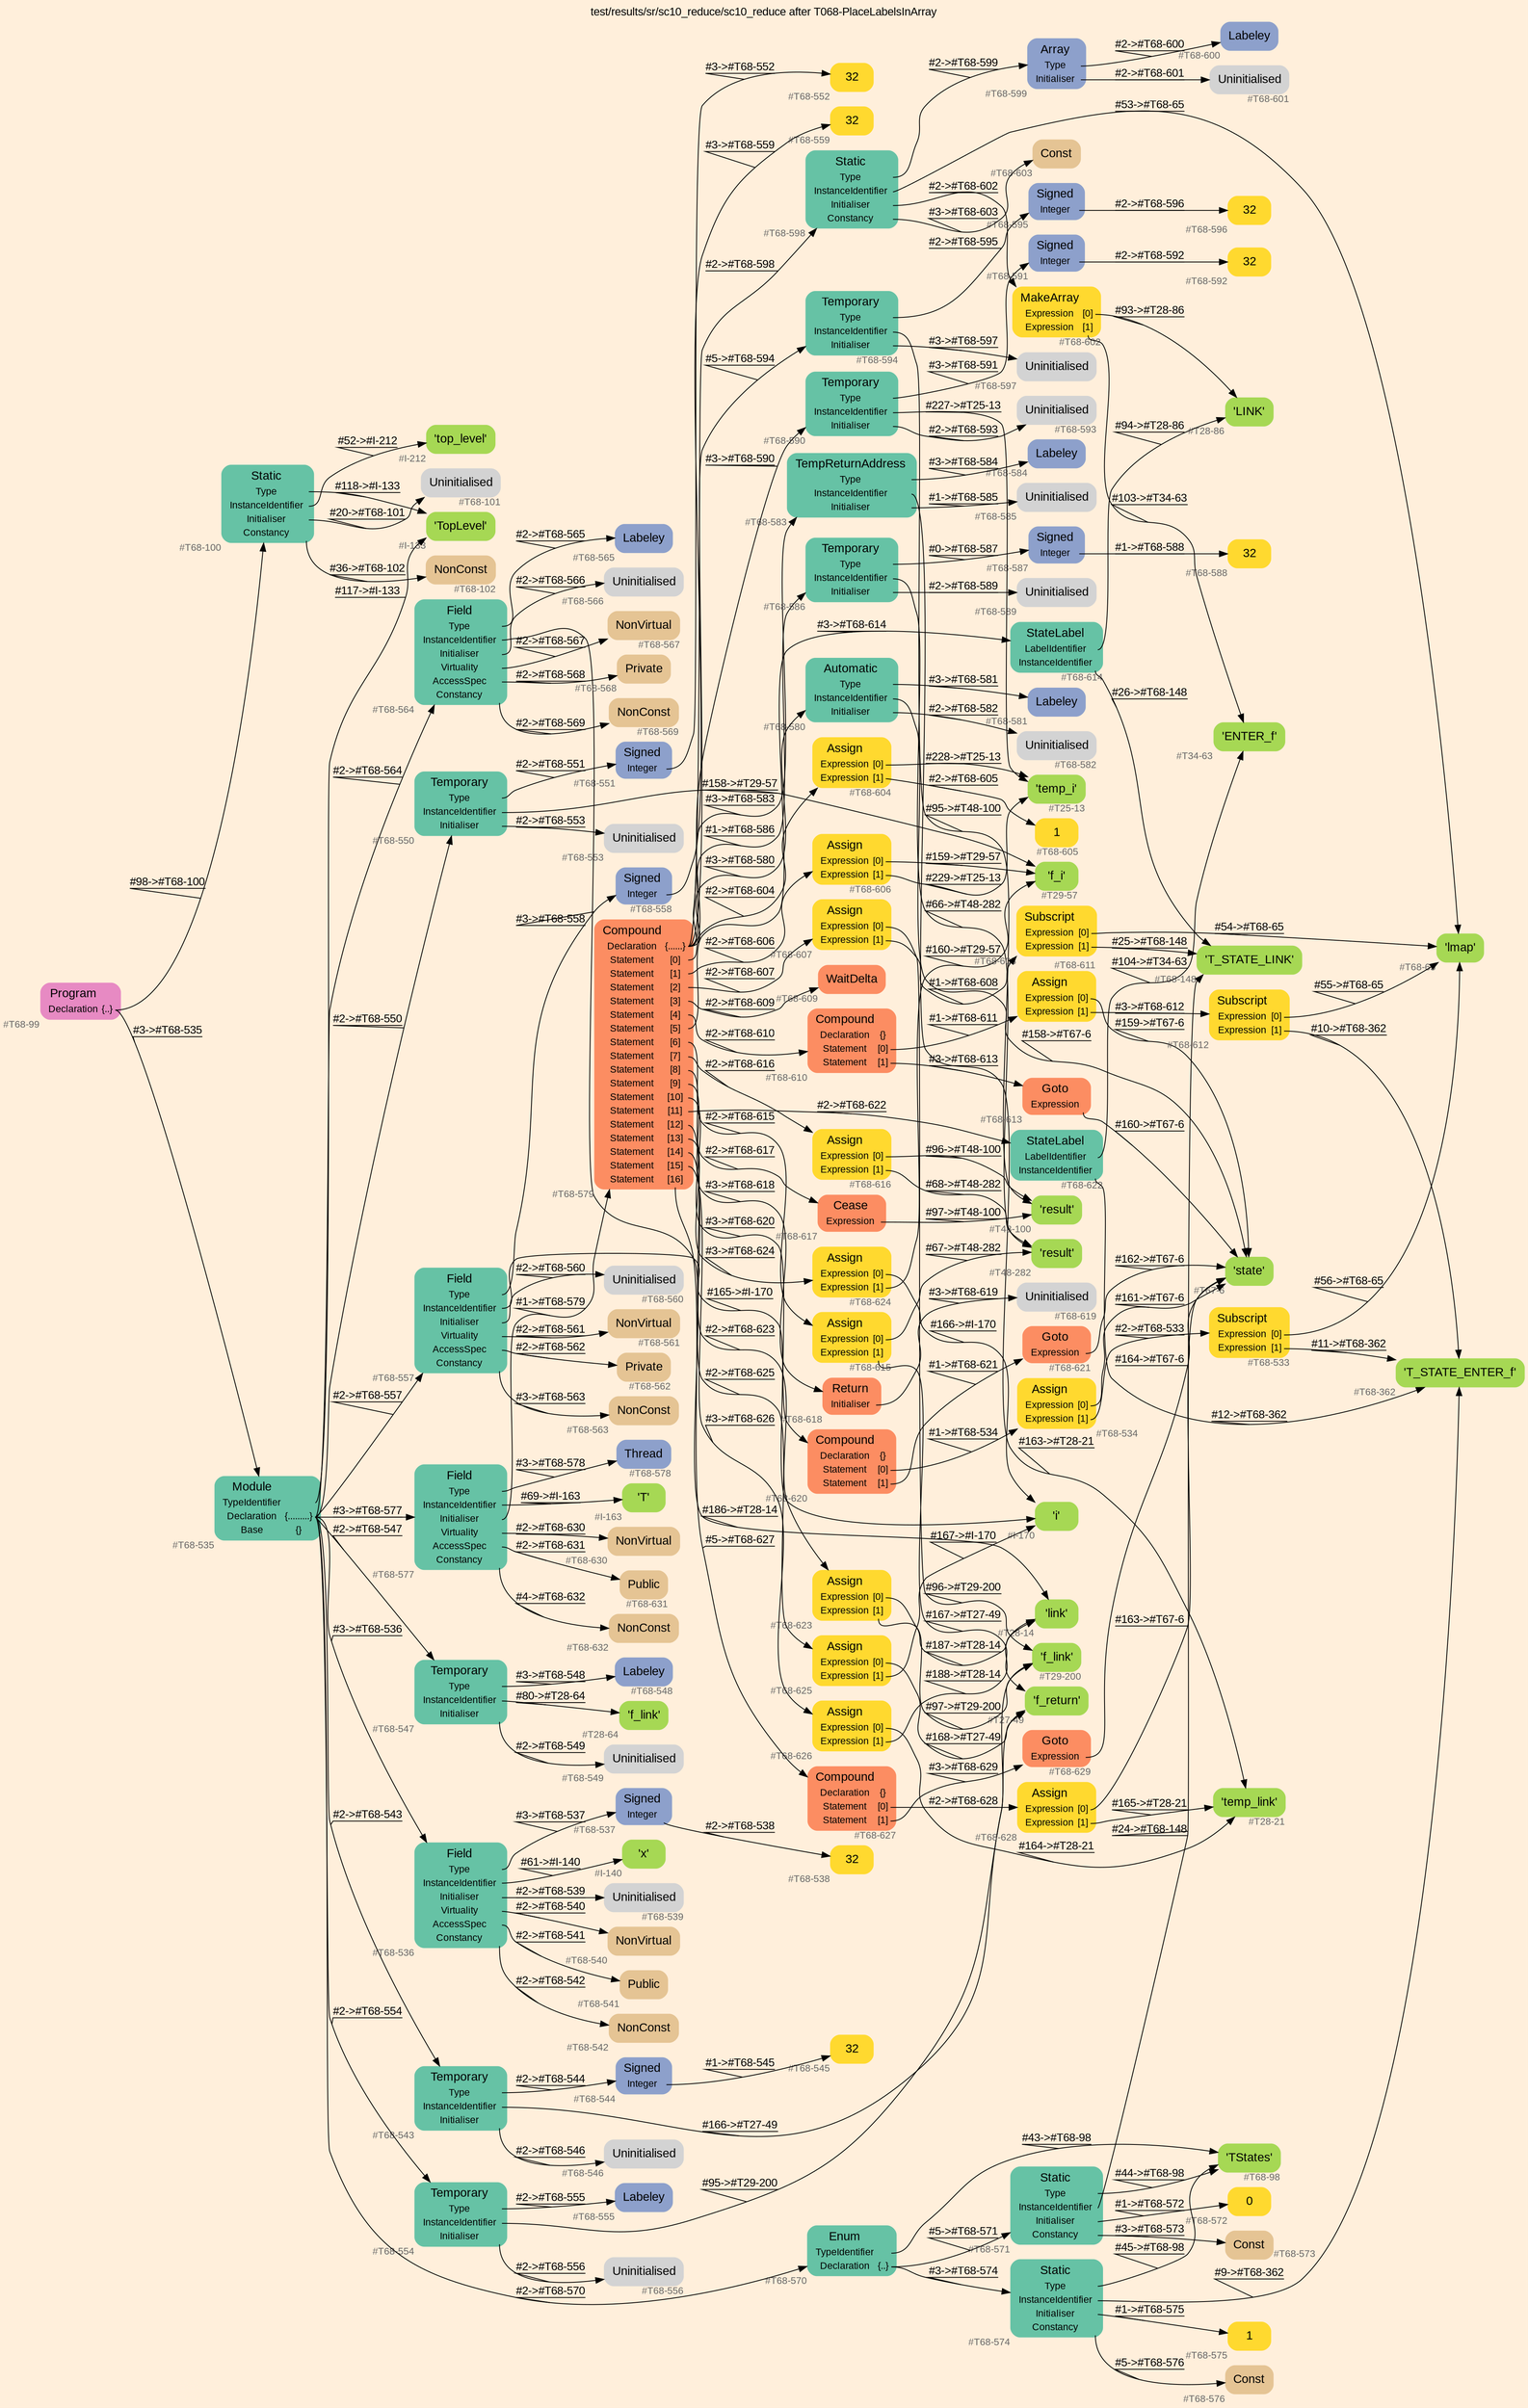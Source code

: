 digraph "test/results/sr/sc10_reduce/sc10_reduce after T068-PlaceLabelsInArray" {
label = "test/results/sr/sc10_reduce/sc10_reduce after T068-PlaceLabelsInArray"
labelloc = t
graph [
    rankdir = "LR"
    ranksep = 0.3
    bgcolor = antiquewhite1
    color = black
    fontcolor = black
    fontname = "Arial"
];
node [
    fontname = "Arial"
];
edge [
    fontname = "Arial"
];

// -------------------- node figure --------------------
// -------- block #T68-99 ----------
"#T68-99" [
    fillcolor = "/set28/4"
    xlabel = "#T68-99"
    fontsize = "12"
    fontcolor = grey40
    shape = "plaintext"
    label = <<TABLE BORDER="0" CELLBORDER="0" CELLSPACING="0">
     <TR><TD><FONT COLOR="black" POINT-SIZE="15">Program</FONT></TD></TR>
     <TR><TD><FONT COLOR="black" POINT-SIZE="12">Declaration</FONT></TD><TD PORT="port0"><FONT COLOR="black" POINT-SIZE="12">{..}</FONT></TD></TR>
    </TABLE>>
    style = "rounded,filled"
];

// -------- block #T68-535 ----------
"#T68-535" [
    fillcolor = "/set28/1"
    xlabel = "#T68-535"
    fontsize = "12"
    fontcolor = grey40
    shape = "plaintext"
    label = <<TABLE BORDER="0" CELLBORDER="0" CELLSPACING="0">
     <TR><TD><FONT COLOR="black" POINT-SIZE="15">Module</FONT></TD></TR>
     <TR><TD><FONT COLOR="black" POINT-SIZE="12">TypeIdentifier</FONT></TD><TD PORT="port0"></TD></TR>
     <TR><TD><FONT COLOR="black" POINT-SIZE="12">Declaration</FONT></TD><TD PORT="port1"><FONT COLOR="black" POINT-SIZE="12">{.........}</FONT></TD></TR>
     <TR><TD><FONT COLOR="black" POINT-SIZE="12">Base</FONT></TD><TD PORT="port2"><FONT COLOR="black" POINT-SIZE="12">{}</FONT></TD></TR>
    </TABLE>>
    style = "rounded,filled"
];

// -------- block #I-133 ----------
"#I-133" [
    fillcolor = "/set28/5"
    xlabel = "#I-133"
    fontsize = "12"
    fontcolor = grey40
    shape = "plaintext"
    label = <<TABLE BORDER="0" CELLBORDER="0" CELLSPACING="0">
     <TR><TD><FONT COLOR="black" POINT-SIZE="15">'TopLevel'</FONT></TD></TR>
    </TABLE>>
    style = "rounded,filled"
];

// -------- block #T68-536 ----------
"#T68-536" [
    fillcolor = "/set28/1"
    xlabel = "#T68-536"
    fontsize = "12"
    fontcolor = grey40
    shape = "plaintext"
    label = <<TABLE BORDER="0" CELLBORDER="0" CELLSPACING="0">
     <TR><TD><FONT COLOR="black" POINT-SIZE="15">Field</FONT></TD></TR>
     <TR><TD><FONT COLOR="black" POINT-SIZE="12">Type</FONT></TD><TD PORT="port0"></TD></TR>
     <TR><TD><FONT COLOR="black" POINT-SIZE="12">InstanceIdentifier</FONT></TD><TD PORT="port1"></TD></TR>
     <TR><TD><FONT COLOR="black" POINT-SIZE="12">Initialiser</FONT></TD><TD PORT="port2"></TD></TR>
     <TR><TD><FONT COLOR="black" POINT-SIZE="12">Virtuality</FONT></TD><TD PORT="port3"></TD></TR>
     <TR><TD><FONT COLOR="black" POINT-SIZE="12">AccessSpec</FONT></TD><TD PORT="port4"></TD></TR>
     <TR><TD><FONT COLOR="black" POINT-SIZE="12">Constancy</FONT></TD><TD PORT="port5"></TD></TR>
    </TABLE>>
    style = "rounded,filled"
];

// -------- block #T68-537 ----------
"#T68-537" [
    fillcolor = "/set28/3"
    xlabel = "#T68-537"
    fontsize = "12"
    fontcolor = grey40
    shape = "plaintext"
    label = <<TABLE BORDER="0" CELLBORDER="0" CELLSPACING="0">
     <TR><TD><FONT COLOR="black" POINT-SIZE="15">Signed</FONT></TD></TR>
     <TR><TD><FONT COLOR="black" POINT-SIZE="12">Integer</FONT></TD><TD PORT="port0"></TD></TR>
    </TABLE>>
    style = "rounded,filled"
];

// -------- block #T68-538 ----------
"#T68-538" [
    fillcolor = "/set28/6"
    xlabel = "#T68-538"
    fontsize = "12"
    fontcolor = grey40
    shape = "plaintext"
    label = <<TABLE BORDER="0" CELLBORDER="0" CELLSPACING="0">
     <TR><TD><FONT COLOR="black" POINT-SIZE="15">32</FONT></TD></TR>
    </TABLE>>
    style = "rounded,filled"
];

// -------- block #I-140 ----------
"#I-140" [
    fillcolor = "/set28/5"
    xlabel = "#I-140"
    fontsize = "12"
    fontcolor = grey40
    shape = "plaintext"
    label = <<TABLE BORDER="0" CELLBORDER="0" CELLSPACING="0">
     <TR><TD><FONT COLOR="black" POINT-SIZE="15">'x'</FONT></TD></TR>
    </TABLE>>
    style = "rounded,filled"
];

// -------- block #T68-539 ----------
"#T68-539" [
    xlabel = "#T68-539"
    fontsize = "12"
    fontcolor = grey40
    shape = "plaintext"
    label = <<TABLE BORDER="0" CELLBORDER="0" CELLSPACING="0">
     <TR><TD><FONT COLOR="black" POINT-SIZE="15">Uninitialised</FONT></TD></TR>
    </TABLE>>
    style = "rounded,filled"
];

// -------- block #T68-540 ----------
"#T68-540" [
    fillcolor = "/set28/7"
    xlabel = "#T68-540"
    fontsize = "12"
    fontcolor = grey40
    shape = "plaintext"
    label = <<TABLE BORDER="0" CELLBORDER="0" CELLSPACING="0">
     <TR><TD><FONT COLOR="black" POINT-SIZE="15">NonVirtual</FONT></TD></TR>
    </TABLE>>
    style = "rounded,filled"
];

// -------- block #T68-541 ----------
"#T68-541" [
    fillcolor = "/set28/7"
    xlabel = "#T68-541"
    fontsize = "12"
    fontcolor = grey40
    shape = "plaintext"
    label = <<TABLE BORDER="0" CELLBORDER="0" CELLSPACING="0">
     <TR><TD><FONT COLOR="black" POINT-SIZE="15">Public</FONT></TD></TR>
    </TABLE>>
    style = "rounded,filled"
];

// -------- block #T68-542 ----------
"#T68-542" [
    fillcolor = "/set28/7"
    xlabel = "#T68-542"
    fontsize = "12"
    fontcolor = grey40
    shape = "plaintext"
    label = <<TABLE BORDER="0" CELLBORDER="0" CELLSPACING="0">
     <TR><TD><FONT COLOR="black" POINT-SIZE="15">NonConst</FONT></TD></TR>
    </TABLE>>
    style = "rounded,filled"
];

// -------- block #T68-543 ----------
"#T68-543" [
    fillcolor = "/set28/1"
    xlabel = "#T68-543"
    fontsize = "12"
    fontcolor = grey40
    shape = "plaintext"
    label = <<TABLE BORDER="0" CELLBORDER="0" CELLSPACING="0">
     <TR><TD><FONT COLOR="black" POINT-SIZE="15">Temporary</FONT></TD></TR>
     <TR><TD><FONT COLOR="black" POINT-SIZE="12">Type</FONT></TD><TD PORT="port0"></TD></TR>
     <TR><TD><FONT COLOR="black" POINT-SIZE="12">InstanceIdentifier</FONT></TD><TD PORT="port1"></TD></TR>
     <TR><TD><FONT COLOR="black" POINT-SIZE="12">Initialiser</FONT></TD><TD PORT="port2"></TD></TR>
    </TABLE>>
    style = "rounded,filled"
];

// -------- block #T68-544 ----------
"#T68-544" [
    fillcolor = "/set28/3"
    xlabel = "#T68-544"
    fontsize = "12"
    fontcolor = grey40
    shape = "plaintext"
    label = <<TABLE BORDER="0" CELLBORDER="0" CELLSPACING="0">
     <TR><TD><FONT COLOR="black" POINT-SIZE="15">Signed</FONT></TD></TR>
     <TR><TD><FONT COLOR="black" POINT-SIZE="12">Integer</FONT></TD><TD PORT="port0"></TD></TR>
    </TABLE>>
    style = "rounded,filled"
];

// -------- block #T68-545 ----------
"#T68-545" [
    fillcolor = "/set28/6"
    xlabel = "#T68-545"
    fontsize = "12"
    fontcolor = grey40
    shape = "plaintext"
    label = <<TABLE BORDER="0" CELLBORDER="0" CELLSPACING="0">
     <TR><TD><FONT COLOR="black" POINT-SIZE="15">32</FONT></TD></TR>
    </TABLE>>
    style = "rounded,filled"
];

// -------- block #T27-49 ----------
"#T27-49" [
    fillcolor = "/set28/5"
    xlabel = "#T27-49"
    fontsize = "12"
    fontcolor = grey40
    shape = "plaintext"
    label = <<TABLE BORDER="0" CELLBORDER="0" CELLSPACING="0">
     <TR><TD><FONT COLOR="black" POINT-SIZE="15">'f_return'</FONT></TD></TR>
    </TABLE>>
    style = "rounded,filled"
];

// -------- block #T68-546 ----------
"#T68-546" [
    xlabel = "#T68-546"
    fontsize = "12"
    fontcolor = grey40
    shape = "plaintext"
    label = <<TABLE BORDER="0" CELLBORDER="0" CELLSPACING="0">
     <TR><TD><FONT COLOR="black" POINT-SIZE="15">Uninitialised</FONT></TD></TR>
    </TABLE>>
    style = "rounded,filled"
];

// -------- block #T68-547 ----------
"#T68-547" [
    fillcolor = "/set28/1"
    xlabel = "#T68-547"
    fontsize = "12"
    fontcolor = grey40
    shape = "plaintext"
    label = <<TABLE BORDER="0" CELLBORDER="0" CELLSPACING="0">
     <TR><TD><FONT COLOR="black" POINT-SIZE="15">Temporary</FONT></TD></TR>
     <TR><TD><FONT COLOR="black" POINT-SIZE="12">Type</FONT></TD><TD PORT="port0"></TD></TR>
     <TR><TD><FONT COLOR="black" POINT-SIZE="12">InstanceIdentifier</FONT></TD><TD PORT="port1"></TD></TR>
     <TR><TD><FONT COLOR="black" POINT-SIZE="12">Initialiser</FONT></TD><TD PORT="port2"></TD></TR>
    </TABLE>>
    style = "rounded,filled"
];

// -------- block #T68-548 ----------
"#T68-548" [
    fillcolor = "/set28/3"
    xlabel = "#T68-548"
    fontsize = "12"
    fontcolor = grey40
    shape = "plaintext"
    label = <<TABLE BORDER="0" CELLBORDER="0" CELLSPACING="0">
     <TR><TD><FONT COLOR="black" POINT-SIZE="15">Labeley</FONT></TD></TR>
    </TABLE>>
    style = "rounded,filled"
];

// -------- block #T28-64 ----------
"#T28-64" [
    fillcolor = "/set28/5"
    xlabel = "#T28-64"
    fontsize = "12"
    fontcolor = grey40
    shape = "plaintext"
    label = <<TABLE BORDER="0" CELLBORDER="0" CELLSPACING="0">
     <TR><TD><FONT COLOR="black" POINT-SIZE="15">'f_link'</FONT></TD></TR>
    </TABLE>>
    style = "rounded,filled"
];

// -------- block #T68-549 ----------
"#T68-549" [
    xlabel = "#T68-549"
    fontsize = "12"
    fontcolor = grey40
    shape = "plaintext"
    label = <<TABLE BORDER="0" CELLBORDER="0" CELLSPACING="0">
     <TR><TD><FONT COLOR="black" POINT-SIZE="15">Uninitialised</FONT></TD></TR>
    </TABLE>>
    style = "rounded,filled"
];

// -------- block #T68-550 ----------
"#T68-550" [
    fillcolor = "/set28/1"
    xlabel = "#T68-550"
    fontsize = "12"
    fontcolor = grey40
    shape = "plaintext"
    label = <<TABLE BORDER="0" CELLBORDER="0" CELLSPACING="0">
     <TR><TD><FONT COLOR="black" POINT-SIZE="15">Temporary</FONT></TD></TR>
     <TR><TD><FONT COLOR="black" POINT-SIZE="12">Type</FONT></TD><TD PORT="port0"></TD></TR>
     <TR><TD><FONT COLOR="black" POINT-SIZE="12">InstanceIdentifier</FONT></TD><TD PORT="port1"></TD></TR>
     <TR><TD><FONT COLOR="black" POINT-SIZE="12">Initialiser</FONT></TD><TD PORT="port2"></TD></TR>
    </TABLE>>
    style = "rounded,filled"
];

// -------- block #T68-551 ----------
"#T68-551" [
    fillcolor = "/set28/3"
    xlabel = "#T68-551"
    fontsize = "12"
    fontcolor = grey40
    shape = "plaintext"
    label = <<TABLE BORDER="0" CELLBORDER="0" CELLSPACING="0">
     <TR><TD><FONT COLOR="black" POINT-SIZE="15">Signed</FONT></TD></TR>
     <TR><TD><FONT COLOR="black" POINT-SIZE="12">Integer</FONT></TD><TD PORT="port0"></TD></TR>
    </TABLE>>
    style = "rounded,filled"
];

// -------- block #T68-552 ----------
"#T68-552" [
    fillcolor = "/set28/6"
    xlabel = "#T68-552"
    fontsize = "12"
    fontcolor = grey40
    shape = "plaintext"
    label = <<TABLE BORDER="0" CELLBORDER="0" CELLSPACING="0">
     <TR><TD><FONT COLOR="black" POINT-SIZE="15">32</FONT></TD></TR>
    </TABLE>>
    style = "rounded,filled"
];

// -------- block #T29-57 ----------
"#T29-57" [
    fillcolor = "/set28/5"
    xlabel = "#T29-57"
    fontsize = "12"
    fontcolor = grey40
    shape = "plaintext"
    label = <<TABLE BORDER="0" CELLBORDER="0" CELLSPACING="0">
     <TR><TD><FONT COLOR="black" POINT-SIZE="15">'f_i'</FONT></TD></TR>
    </TABLE>>
    style = "rounded,filled"
];

// -------- block #T68-553 ----------
"#T68-553" [
    xlabel = "#T68-553"
    fontsize = "12"
    fontcolor = grey40
    shape = "plaintext"
    label = <<TABLE BORDER="0" CELLBORDER="0" CELLSPACING="0">
     <TR><TD><FONT COLOR="black" POINT-SIZE="15">Uninitialised</FONT></TD></TR>
    </TABLE>>
    style = "rounded,filled"
];

// -------- block #T68-554 ----------
"#T68-554" [
    fillcolor = "/set28/1"
    xlabel = "#T68-554"
    fontsize = "12"
    fontcolor = grey40
    shape = "plaintext"
    label = <<TABLE BORDER="0" CELLBORDER="0" CELLSPACING="0">
     <TR><TD><FONT COLOR="black" POINT-SIZE="15">Temporary</FONT></TD></TR>
     <TR><TD><FONT COLOR="black" POINT-SIZE="12">Type</FONT></TD><TD PORT="port0"></TD></TR>
     <TR><TD><FONT COLOR="black" POINT-SIZE="12">InstanceIdentifier</FONT></TD><TD PORT="port1"></TD></TR>
     <TR><TD><FONT COLOR="black" POINT-SIZE="12">Initialiser</FONT></TD><TD PORT="port2"></TD></TR>
    </TABLE>>
    style = "rounded,filled"
];

// -------- block #T68-555 ----------
"#T68-555" [
    fillcolor = "/set28/3"
    xlabel = "#T68-555"
    fontsize = "12"
    fontcolor = grey40
    shape = "plaintext"
    label = <<TABLE BORDER="0" CELLBORDER="0" CELLSPACING="0">
     <TR><TD><FONT COLOR="black" POINT-SIZE="15">Labeley</FONT></TD></TR>
    </TABLE>>
    style = "rounded,filled"
];

// -------- block #T29-200 ----------
"#T29-200" [
    fillcolor = "/set28/5"
    xlabel = "#T29-200"
    fontsize = "12"
    fontcolor = grey40
    shape = "plaintext"
    label = <<TABLE BORDER="0" CELLBORDER="0" CELLSPACING="0">
     <TR><TD><FONT COLOR="black" POINT-SIZE="15">'f_link'</FONT></TD></TR>
    </TABLE>>
    style = "rounded,filled"
];

// -------- block #T68-556 ----------
"#T68-556" [
    xlabel = "#T68-556"
    fontsize = "12"
    fontcolor = grey40
    shape = "plaintext"
    label = <<TABLE BORDER="0" CELLBORDER="0" CELLSPACING="0">
     <TR><TD><FONT COLOR="black" POINT-SIZE="15">Uninitialised</FONT></TD></TR>
    </TABLE>>
    style = "rounded,filled"
];

// -------- block #T68-557 ----------
"#T68-557" [
    fillcolor = "/set28/1"
    xlabel = "#T68-557"
    fontsize = "12"
    fontcolor = grey40
    shape = "plaintext"
    label = <<TABLE BORDER="0" CELLBORDER="0" CELLSPACING="0">
     <TR><TD><FONT COLOR="black" POINT-SIZE="15">Field</FONT></TD></TR>
     <TR><TD><FONT COLOR="black" POINT-SIZE="12">Type</FONT></TD><TD PORT="port0"></TD></TR>
     <TR><TD><FONT COLOR="black" POINT-SIZE="12">InstanceIdentifier</FONT></TD><TD PORT="port1"></TD></TR>
     <TR><TD><FONT COLOR="black" POINT-SIZE="12">Initialiser</FONT></TD><TD PORT="port2"></TD></TR>
     <TR><TD><FONT COLOR="black" POINT-SIZE="12">Virtuality</FONT></TD><TD PORT="port3"></TD></TR>
     <TR><TD><FONT COLOR="black" POINT-SIZE="12">AccessSpec</FONT></TD><TD PORT="port4"></TD></TR>
     <TR><TD><FONT COLOR="black" POINT-SIZE="12">Constancy</FONT></TD><TD PORT="port5"></TD></TR>
    </TABLE>>
    style = "rounded,filled"
];

// -------- block #T68-558 ----------
"#T68-558" [
    fillcolor = "/set28/3"
    xlabel = "#T68-558"
    fontsize = "12"
    fontcolor = grey40
    shape = "plaintext"
    label = <<TABLE BORDER="0" CELLBORDER="0" CELLSPACING="0">
     <TR><TD><FONT COLOR="black" POINT-SIZE="15">Signed</FONT></TD></TR>
     <TR><TD><FONT COLOR="black" POINT-SIZE="12">Integer</FONT></TD><TD PORT="port0"></TD></TR>
    </TABLE>>
    style = "rounded,filled"
];

// -------- block #T68-559 ----------
"#T68-559" [
    fillcolor = "/set28/6"
    xlabel = "#T68-559"
    fontsize = "12"
    fontcolor = grey40
    shape = "plaintext"
    label = <<TABLE BORDER="0" CELLBORDER="0" CELLSPACING="0">
     <TR><TD><FONT COLOR="black" POINT-SIZE="15">32</FONT></TD></TR>
    </TABLE>>
    style = "rounded,filled"
];

// -------- block #I-170 ----------
"#I-170" [
    fillcolor = "/set28/5"
    xlabel = "#I-170"
    fontsize = "12"
    fontcolor = grey40
    shape = "plaintext"
    label = <<TABLE BORDER="0" CELLBORDER="0" CELLSPACING="0">
     <TR><TD><FONT COLOR="black" POINT-SIZE="15">'i'</FONT></TD></TR>
    </TABLE>>
    style = "rounded,filled"
];

// -------- block #T68-560 ----------
"#T68-560" [
    xlabel = "#T68-560"
    fontsize = "12"
    fontcolor = grey40
    shape = "plaintext"
    label = <<TABLE BORDER="0" CELLBORDER="0" CELLSPACING="0">
     <TR><TD><FONT COLOR="black" POINT-SIZE="15">Uninitialised</FONT></TD></TR>
    </TABLE>>
    style = "rounded,filled"
];

// -------- block #T68-561 ----------
"#T68-561" [
    fillcolor = "/set28/7"
    xlabel = "#T68-561"
    fontsize = "12"
    fontcolor = grey40
    shape = "plaintext"
    label = <<TABLE BORDER="0" CELLBORDER="0" CELLSPACING="0">
     <TR><TD><FONT COLOR="black" POINT-SIZE="15">NonVirtual</FONT></TD></TR>
    </TABLE>>
    style = "rounded,filled"
];

// -------- block #T68-562 ----------
"#T68-562" [
    fillcolor = "/set28/7"
    xlabel = "#T68-562"
    fontsize = "12"
    fontcolor = grey40
    shape = "plaintext"
    label = <<TABLE BORDER="0" CELLBORDER="0" CELLSPACING="0">
     <TR><TD><FONT COLOR="black" POINT-SIZE="15">Private</FONT></TD></TR>
    </TABLE>>
    style = "rounded,filled"
];

// -------- block #T68-563 ----------
"#T68-563" [
    fillcolor = "/set28/7"
    xlabel = "#T68-563"
    fontsize = "12"
    fontcolor = grey40
    shape = "plaintext"
    label = <<TABLE BORDER="0" CELLBORDER="0" CELLSPACING="0">
     <TR><TD><FONT COLOR="black" POINT-SIZE="15">NonConst</FONT></TD></TR>
    </TABLE>>
    style = "rounded,filled"
];

// -------- block #T68-564 ----------
"#T68-564" [
    fillcolor = "/set28/1"
    xlabel = "#T68-564"
    fontsize = "12"
    fontcolor = grey40
    shape = "plaintext"
    label = <<TABLE BORDER="0" CELLBORDER="0" CELLSPACING="0">
     <TR><TD><FONT COLOR="black" POINT-SIZE="15">Field</FONT></TD></TR>
     <TR><TD><FONT COLOR="black" POINT-SIZE="12">Type</FONT></TD><TD PORT="port0"></TD></TR>
     <TR><TD><FONT COLOR="black" POINT-SIZE="12">InstanceIdentifier</FONT></TD><TD PORT="port1"></TD></TR>
     <TR><TD><FONT COLOR="black" POINT-SIZE="12">Initialiser</FONT></TD><TD PORT="port2"></TD></TR>
     <TR><TD><FONT COLOR="black" POINT-SIZE="12">Virtuality</FONT></TD><TD PORT="port3"></TD></TR>
     <TR><TD><FONT COLOR="black" POINT-SIZE="12">AccessSpec</FONT></TD><TD PORT="port4"></TD></TR>
     <TR><TD><FONT COLOR="black" POINT-SIZE="12">Constancy</FONT></TD><TD PORT="port5"></TD></TR>
    </TABLE>>
    style = "rounded,filled"
];

// -------- block #T68-565 ----------
"#T68-565" [
    fillcolor = "/set28/3"
    xlabel = "#T68-565"
    fontsize = "12"
    fontcolor = grey40
    shape = "plaintext"
    label = <<TABLE BORDER="0" CELLBORDER="0" CELLSPACING="0">
     <TR><TD><FONT COLOR="black" POINT-SIZE="15">Labeley</FONT></TD></TR>
    </TABLE>>
    style = "rounded,filled"
];

// -------- block #T28-14 ----------
"#T28-14" [
    fillcolor = "/set28/5"
    xlabel = "#T28-14"
    fontsize = "12"
    fontcolor = grey40
    shape = "plaintext"
    label = <<TABLE BORDER="0" CELLBORDER="0" CELLSPACING="0">
     <TR><TD><FONT COLOR="black" POINT-SIZE="15">'link'</FONT></TD></TR>
    </TABLE>>
    style = "rounded,filled"
];

// -------- block #T68-566 ----------
"#T68-566" [
    xlabel = "#T68-566"
    fontsize = "12"
    fontcolor = grey40
    shape = "plaintext"
    label = <<TABLE BORDER="0" CELLBORDER="0" CELLSPACING="0">
     <TR><TD><FONT COLOR="black" POINT-SIZE="15">Uninitialised</FONT></TD></TR>
    </TABLE>>
    style = "rounded,filled"
];

// -------- block #T68-567 ----------
"#T68-567" [
    fillcolor = "/set28/7"
    xlabel = "#T68-567"
    fontsize = "12"
    fontcolor = grey40
    shape = "plaintext"
    label = <<TABLE BORDER="0" CELLBORDER="0" CELLSPACING="0">
     <TR><TD><FONT COLOR="black" POINT-SIZE="15">NonVirtual</FONT></TD></TR>
    </TABLE>>
    style = "rounded,filled"
];

// -------- block #T68-568 ----------
"#T68-568" [
    fillcolor = "/set28/7"
    xlabel = "#T68-568"
    fontsize = "12"
    fontcolor = grey40
    shape = "plaintext"
    label = <<TABLE BORDER="0" CELLBORDER="0" CELLSPACING="0">
     <TR><TD><FONT COLOR="black" POINT-SIZE="15">Private</FONT></TD></TR>
    </TABLE>>
    style = "rounded,filled"
];

// -------- block #T68-569 ----------
"#T68-569" [
    fillcolor = "/set28/7"
    xlabel = "#T68-569"
    fontsize = "12"
    fontcolor = grey40
    shape = "plaintext"
    label = <<TABLE BORDER="0" CELLBORDER="0" CELLSPACING="0">
     <TR><TD><FONT COLOR="black" POINT-SIZE="15">NonConst</FONT></TD></TR>
    </TABLE>>
    style = "rounded,filled"
];

// -------- block #T68-570 ----------
"#T68-570" [
    fillcolor = "/set28/1"
    xlabel = "#T68-570"
    fontsize = "12"
    fontcolor = grey40
    shape = "plaintext"
    label = <<TABLE BORDER="0" CELLBORDER="0" CELLSPACING="0">
     <TR><TD><FONT COLOR="black" POINT-SIZE="15">Enum</FONT></TD></TR>
     <TR><TD><FONT COLOR="black" POINT-SIZE="12">TypeIdentifier</FONT></TD><TD PORT="port0"></TD></TR>
     <TR><TD><FONT COLOR="black" POINT-SIZE="12">Declaration</FONT></TD><TD PORT="port1"><FONT COLOR="black" POINT-SIZE="12">{..}</FONT></TD></TR>
    </TABLE>>
    style = "rounded,filled"
];

// -------- block #T68-98 ----------
"#T68-98" [
    fillcolor = "/set28/5"
    xlabel = "#T68-98"
    fontsize = "12"
    fontcolor = grey40
    shape = "plaintext"
    label = <<TABLE BORDER="0" CELLBORDER="0" CELLSPACING="0">
     <TR><TD><FONT COLOR="black" POINT-SIZE="15">'TStates'</FONT></TD></TR>
    </TABLE>>
    style = "rounded,filled"
];

// -------- block #T68-571 ----------
"#T68-571" [
    fillcolor = "/set28/1"
    xlabel = "#T68-571"
    fontsize = "12"
    fontcolor = grey40
    shape = "plaintext"
    label = <<TABLE BORDER="0" CELLBORDER="0" CELLSPACING="0">
     <TR><TD><FONT COLOR="black" POINT-SIZE="15">Static</FONT></TD></TR>
     <TR><TD><FONT COLOR="black" POINT-SIZE="12">Type</FONT></TD><TD PORT="port0"></TD></TR>
     <TR><TD><FONT COLOR="black" POINT-SIZE="12">InstanceIdentifier</FONT></TD><TD PORT="port1"></TD></TR>
     <TR><TD><FONT COLOR="black" POINT-SIZE="12">Initialiser</FONT></TD><TD PORT="port2"></TD></TR>
     <TR><TD><FONT COLOR="black" POINT-SIZE="12">Constancy</FONT></TD><TD PORT="port3"></TD></TR>
    </TABLE>>
    style = "rounded,filled"
];

// -------- block #T68-148 ----------
"#T68-148" [
    fillcolor = "/set28/5"
    xlabel = "#T68-148"
    fontsize = "12"
    fontcolor = grey40
    shape = "plaintext"
    label = <<TABLE BORDER="0" CELLBORDER="0" CELLSPACING="0">
     <TR><TD><FONT COLOR="black" POINT-SIZE="15">'T_STATE_LINK'</FONT></TD></TR>
    </TABLE>>
    style = "rounded,filled"
];

// -------- block #T68-572 ----------
"#T68-572" [
    fillcolor = "/set28/6"
    xlabel = "#T68-572"
    fontsize = "12"
    fontcolor = grey40
    shape = "plaintext"
    label = <<TABLE BORDER="0" CELLBORDER="0" CELLSPACING="0">
     <TR><TD><FONT COLOR="black" POINT-SIZE="15">0</FONT></TD></TR>
    </TABLE>>
    style = "rounded,filled"
];

// -------- block #T68-573 ----------
"#T68-573" [
    fillcolor = "/set28/7"
    xlabel = "#T68-573"
    fontsize = "12"
    fontcolor = grey40
    shape = "plaintext"
    label = <<TABLE BORDER="0" CELLBORDER="0" CELLSPACING="0">
     <TR><TD><FONT COLOR="black" POINT-SIZE="15">Const</FONT></TD></TR>
    </TABLE>>
    style = "rounded,filled"
];

// -------- block #T68-574 ----------
"#T68-574" [
    fillcolor = "/set28/1"
    xlabel = "#T68-574"
    fontsize = "12"
    fontcolor = grey40
    shape = "plaintext"
    label = <<TABLE BORDER="0" CELLBORDER="0" CELLSPACING="0">
     <TR><TD><FONT COLOR="black" POINT-SIZE="15">Static</FONT></TD></TR>
     <TR><TD><FONT COLOR="black" POINT-SIZE="12">Type</FONT></TD><TD PORT="port0"></TD></TR>
     <TR><TD><FONT COLOR="black" POINT-SIZE="12">InstanceIdentifier</FONT></TD><TD PORT="port1"></TD></TR>
     <TR><TD><FONT COLOR="black" POINT-SIZE="12">Initialiser</FONT></TD><TD PORT="port2"></TD></TR>
     <TR><TD><FONT COLOR="black" POINT-SIZE="12">Constancy</FONT></TD><TD PORT="port3"></TD></TR>
    </TABLE>>
    style = "rounded,filled"
];

// -------- block #T68-362 ----------
"#T68-362" [
    fillcolor = "/set28/5"
    xlabel = "#T68-362"
    fontsize = "12"
    fontcolor = grey40
    shape = "plaintext"
    label = <<TABLE BORDER="0" CELLBORDER="0" CELLSPACING="0">
     <TR><TD><FONT COLOR="black" POINT-SIZE="15">'T_STATE_ENTER_f'</FONT></TD></TR>
    </TABLE>>
    style = "rounded,filled"
];

// -------- block #T68-575 ----------
"#T68-575" [
    fillcolor = "/set28/6"
    xlabel = "#T68-575"
    fontsize = "12"
    fontcolor = grey40
    shape = "plaintext"
    label = <<TABLE BORDER="0" CELLBORDER="0" CELLSPACING="0">
     <TR><TD><FONT COLOR="black" POINT-SIZE="15">1</FONT></TD></TR>
    </TABLE>>
    style = "rounded,filled"
];

// -------- block #T68-576 ----------
"#T68-576" [
    fillcolor = "/set28/7"
    xlabel = "#T68-576"
    fontsize = "12"
    fontcolor = grey40
    shape = "plaintext"
    label = <<TABLE BORDER="0" CELLBORDER="0" CELLSPACING="0">
     <TR><TD><FONT COLOR="black" POINT-SIZE="15">Const</FONT></TD></TR>
    </TABLE>>
    style = "rounded,filled"
];

// -------- block #T68-577 ----------
"#T68-577" [
    fillcolor = "/set28/1"
    xlabel = "#T68-577"
    fontsize = "12"
    fontcolor = grey40
    shape = "plaintext"
    label = <<TABLE BORDER="0" CELLBORDER="0" CELLSPACING="0">
     <TR><TD><FONT COLOR="black" POINT-SIZE="15">Field</FONT></TD></TR>
     <TR><TD><FONT COLOR="black" POINT-SIZE="12">Type</FONT></TD><TD PORT="port0"></TD></TR>
     <TR><TD><FONT COLOR="black" POINT-SIZE="12">InstanceIdentifier</FONT></TD><TD PORT="port1"></TD></TR>
     <TR><TD><FONT COLOR="black" POINT-SIZE="12">Initialiser</FONT></TD><TD PORT="port2"></TD></TR>
     <TR><TD><FONT COLOR="black" POINT-SIZE="12">Virtuality</FONT></TD><TD PORT="port3"></TD></TR>
     <TR><TD><FONT COLOR="black" POINT-SIZE="12">AccessSpec</FONT></TD><TD PORT="port4"></TD></TR>
     <TR><TD><FONT COLOR="black" POINT-SIZE="12">Constancy</FONT></TD><TD PORT="port5"></TD></TR>
    </TABLE>>
    style = "rounded,filled"
];

// -------- block #T68-578 ----------
"#T68-578" [
    fillcolor = "/set28/3"
    xlabel = "#T68-578"
    fontsize = "12"
    fontcolor = grey40
    shape = "plaintext"
    label = <<TABLE BORDER="0" CELLBORDER="0" CELLSPACING="0">
     <TR><TD><FONT COLOR="black" POINT-SIZE="15">Thread</FONT></TD></TR>
    </TABLE>>
    style = "rounded,filled"
];

// -------- block #I-163 ----------
"#I-163" [
    fillcolor = "/set28/5"
    xlabel = "#I-163"
    fontsize = "12"
    fontcolor = grey40
    shape = "plaintext"
    label = <<TABLE BORDER="0" CELLBORDER="0" CELLSPACING="0">
     <TR><TD><FONT COLOR="black" POINT-SIZE="15">'T'</FONT></TD></TR>
    </TABLE>>
    style = "rounded,filled"
];

// -------- block #T68-579 ----------
"#T68-579" [
    fillcolor = "/set28/2"
    xlabel = "#T68-579"
    fontsize = "12"
    fontcolor = grey40
    shape = "plaintext"
    label = <<TABLE BORDER="0" CELLBORDER="0" CELLSPACING="0">
     <TR><TD><FONT COLOR="black" POINT-SIZE="15">Compound</FONT></TD></TR>
     <TR><TD><FONT COLOR="black" POINT-SIZE="12">Declaration</FONT></TD><TD PORT="port0"><FONT COLOR="black" POINT-SIZE="12">{......}</FONT></TD></TR>
     <TR><TD><FONT COLOR="black" POINT-SIZE="12">Statement</FONT></TD><TD PORT="port1"><FONT COLOR="black" POINT-SIZE="12">[0]</FONT></TD></TR>
     <TR><TD><FONT COLOR="black" POINT-SIZE="12">Statement</FONT></TD><TD PORT="port2"><FONT COLOR="black" POINT-SIZE="12">[1]</FONT></TD></TR>
     <TR><TD><FONT COLOR="black" POINT-SIZE="12">Statement</FONT></TD><TD PORT="port3"><FONT COLOR="black" POINT-SIZE="12">[2]</FONT></TD></TR>
     <TR><TD><FONT COLOR="black" POINT-SIZE="12">Statement</FONT></TD><TD PORT="port4"><FONT COLOR="black" POINT-SIZE="12">[3]</FONT></TD></TR>
     <TR><TD><FONT COLOR="black" POINT-SIZE="12">Statement</FONT></TD><TD PORT="port5"><FONT COLOR="black" POINT-SIZE="12">[4]</FONT></TD></TR>
     <TR><TD><FONT COLOR="black" POINT-SIZE="12">Statement</FONT></TD><TD PORT="port6"><FONT COLOR="black" POINT-SIZE="12">[5]</FONT></TD></TR>
     <TR><TD><FONT COLOR="black" POINT-SIZE="12">Statement</FONT></TD><TD PORT="port7"><FONT COLOR="black" POINT-SIZE="12">[6]</FONT></TD></TR>
     <TR><TD><FONT COLOR="black" POINT-SIZE="12">Statement</FONT></TD><TD PORT="port8"><FONT COLOR="black" POINT-SIZE="12">[7]</FONT></TD></TR>
     <TR><TD><FONT COLOR="black" POINT-SIZE="12">Statement</FONT></TD><TD PORT="port9"><FONT COLOR="black" POINT-SIZE="12">[8]</FONT></TD></TR>
     <TR><TD><FONT COLOR="black" POINT-SIZE="12">Statement</FONT></TD><TD PORT="port10"><FONT COLOR="black" POINT-SIZE="12">[9]</FONT></TD></TR>
     <TR><TD><FONT COLOR="black" POINT-SIZE="12">Statement</FONT></TD><TD PORT="port11"><FONT COLOR="black" POINT-SIZE="12">[10]</FONT></TD></TR>
     <TR><TD><FONT COLOR="black" POINT-SIZE="12">Statement</FONT></TD><TD PORT="port12"><FONT COLOR="black" POINT-SIZE="12">[11]</FONT></TD></TR>
     <TR><TD><FONT COLOR="black" POINT-SIZE="12">Statement</FONT></TD><TD PORT="port13"><FONT COLOR="black" POINT-SIZE="12">[12]</FONT></TD></TR>
     <TR><TD><FONT COLOR="black" POINT-SIZE="12">Statement</FONT></TD><TD PORT="port14"><FONT COLOR="black" POINT-SIZE="12">[13]</FONT></TD></TR>
     <TR><TD><FONT COLOR="black" POINT-SIZE="12">Statement</FONT></TD><TD PORT="port15"><FONT COLOR="black" POINT-SIZE="12">[14]</FONT></TD></TR>
     <TR><TD><FONT COLOR="black" POINT-SIZE="12">Statement</FONT></TD><TD PORT="port16"><FONT COLOR="black" POINT-SIZE="12">[15]</FONT></TD></TR>
     <TR><TD><FONT COLOR="black" POINT-SIZE="12">Statement</FONT></TD><TD PORT="port17"><FONT COLOR="black" POINT-SIZE="12">[16]</FONT></TD></TR>
    </TABLE>>
    style = "rounded,filled"
];

// -------- block #T68-580 ----------
"#T68-580" [
    fillcolor = "/set28/1"
    xlabel = "#T68-580"
    fontsize = "12"
    fontcolor = grey40
    shape = "plaintext"
    label = <<TABLE BORDER="0" CELLBORDER="0" CELLSPACING="0">
     <TR><TD><FONT COLOR="black" POINT-SIZE="15">Automatic</FONT></TD></TR>
     <TR><TD><FONT COLOR="black" POINT-SIZE="12">Type</FONT></TD><TD PORT="port0"></TD></TR>
     <TR><TD><FONT COLOR="black" POINT-SIZE="12">InstanceIdentifier</FONT></TD><TD PORT="port1"></TD></TR>
     <TR><TD><FONT COLOR="black" POINT-SIZE="12">Initialiser</FONT></TD><TD PORT="port2"></TD></TR>
    </TABLE>>
    style = "rounded,filled"
];

// -------- block #T68-581 ----------
"#T68-581" [
    fillcolor = "/set28/3"
    xlabel = "#T68-581"
    fontsize = "12"
    fontcolor = grey40
    shape = "plaintext"
    label = <<TABLE BORDER="0" CELLBORDER="0" CELLSPACING="0">
     <TR><TD><FONT COLOR="black" POINT-SIZE="15">Labeley</FONT></TD></TR>
    </TABLE>>
    style = "rounded,filled"
];

// -------- block #T67-6 ----------
"#T67-6" [
    fillcolor = "/set28/5"
    xlabel = "#T67-6"
    fontsize = "12"
    fontcolor = grey40
    shape = "plaintext"
    label = <<TABLE BORDER="0" CELLBORDER="0" CELLSPACING="0">
     <TR><TD><FONT COLOR="black" POINT-SIZE="15">'state'</FONT></TD></TR>
    </TABLE>>
    style = "rounded,filled"
];

// -------- block #T68-582 ----------
"#T68-582" [
    xlabel = "#T68-582"
    fontsize = "12"
    fontcolor = grey40
    shape = "plaintext"
    label = <<TABLE BORDER="0" CELLBORDER="0" CELLSPACING="0">
     <TR><TD><FONT COLOR="black" POINT-SIZE="15">Uninitialised</FONT></TD></TR>
    </TABLE>>
    style = "rounded,filled"
];

// -------- block #T68-583 ----------
"#T68-583" [
    fillcolor = "/set28/1"
    xlabel = "#T68-583"
    fontsize = "12"
    fontcolor = grey40
    shape = "plaintext"
    label = <<TABLE BORDER="0" CELLBORDER="0" CELLSPACING="0">
     <TR><TD><FONT COLOR="black" POINT-SIZE="15">TempReturnAddress</FONT></TD></TR>
     <TR><TD><FONT COLOR="black" POINT-SIZE="12">Type</FONT></TD><TD PORT="port0"></TD></TR>
     <TR><TD><FONT COLOR="black" POINT-SIZE="12">InstanceIdentifier</FONT></TD><TD PORT="port1"></TD></TR>
     <TR><TD><FONT COLOR="black" POINT-SIZE="12">Initialiser</FONT></TD><TD PORT="port2"></TD></TR>
    </TABLE>>
    style = "rounded,filled"
];

// -------- block #T68-584 ----------
"#T68-584" [
    fillcolor = "/set28/3"
    xlabel = "#T68-584"
    fontsize = "12"
    fontcolor = grey40
    shape = "plaintext"
    label = <<TABLE BORDER="0" CELLBORDER="0" CELLSPACING="0">
     <TR><TD><FONT COLOR="black" POINT-SIZE="15">Labeley</FONT></TD></TR>
    </TABLE>>
    style = "rounded,filled"
];

// -------- block #T28-21 ----------
"#T28-21" [
    fillcolor = "/set28/5"
    xlabel = "#T28-21"
    fontsize = "12"
    fontcolor = grey40
    shape = "plaintext"
    label = <<TABLE BORDER="0" CELLBORDER="0" CELLSPACING="0">
     <TR><TD><FONT COLOR="black" POINT-SIZE="15">'temp_link'</FONT></TD></TR>
    </TABLE>>
    style = "rounded,filled"
];

// -------- block #T68-585 ----------
"#T68-585" [
    xlabel = "#T68-585"
    fontsize = "12"
    fontcolor = grey40
    shape = "plaintext"
    label = <<TABLE BORDER="0" CELLBORDER="0" CELLSPACING="0">
     <TR><TD><FONT COLOR="black" POINT-SIZE="15">Uninitialised</FONT></TD></TR>
    </TABLE>>
    style = "rounded,filled"
];

// -------- block #T68-586 ----------
"#T68-586" [
    fillcolor = "/set28/1"
    xlabel = "#T68-586"
    fontsize = "12"
    fontcolor = grey40
    shape = "plaintext"
    label = <<TABLE BORDER="0" CELLBORDER="0" CELLSPACING="0">
     <TR><TD><FONT COLOR="black" POINT-SIZE="15">Temporary</FONT></TD></TR>
     <TR><TD><FONT COLOR="black" POINT-SIZE="12">Type</FONT></TD><TD PORT="port0"></TD></TR>
     <TR><TD><FONT COLOR="black" POINT-SIZE="12">InstanceIdentifier</FONT></TD><TD PORT="port1"></TD></TR>
     <TR><TD><FONT COLOR="black" POINT-SIZE="12">Initialiser</FONT></TD><TD PORT="port2"></TD></TR>
    </TABLE>>
    style = "rounded,filled"
];

// -------- block #T68-587 ----------
"#T68-587" [
    fillcolor = "/set28/3"
    xlabel = "#T68-587"
    fontsize = "12"
    fontcolor = grey40
    shape = "plaintext"
    label = <<TABLE BORDER="0" CELLBORDER="0" CELLSPACING="0">
     <TR><TD><FONT COLOR="black" POINT-SIZE="15">Signed</FONT></TD></TR>
     <TR><TD><FONT COLOR="black" POINT-SIZE="12">Integer</FONT></TD><TD PORT="port0"></TD></TR>
    </TABLE>>
    style = "rounded,filled"
];

// -------- block #T68-588 ----------
"#T68-588" [
    fillcolor = "/set28/6"
    xlabel = "#T68-588"
    fontsize = "12"
    fontcolor = grey40
    shape = "plaintext"
    label = <<TABLE BORDER="0" CELLBORDER="0" CELLSPACING="0">
     <TR><TD><FONT COLOR="black" POINT-SIZE="15">32</FONT></TD></TR>
    </TABLE>>
    style = "rounded,filled"
];

// -------- block #T48-282 ----------
"#T48-282" [
    fillcolor = "/set28/5"
    xlabel = "#T48-282"
    fontsize = "12"
    fontcolor = grey40
    shape = "plaintext"
    label = <<TABLE BORDER="0" CELLBORDER="0" CELLSPACING="0">
     <TR><TD><FONT COLOR="black" POINT-SIZE="15">'result'</FONT></TD></TR>
    </TABLE>>
    style = "rounded,filled"
];

// -------- block #T68-589 ----------
"#T68-589" [
    xlabel = "#T68-589"
    fontsize = "12"
    fontcolor = grey40
    shape = "plaintext"
    label = <<TABLE BORDER="0" CELLBORDER="0" CELLSPACING="0">
     <TR><TD><FONT COLOR="black" POINT-SIZE="15">Uninitialised</FONT></TD></TR>
    </TABLE>>
    style = "rounded,filled"
];

// -------- block #T68-590 ----------
"#T68-590" [
    fillcolor = "/set28/1"
    xlabel = "#T68-590"
    fontsize = "12"
    fontcolor = grey40
    shape = "plaintext"
    label = <<TABLE BORDER="0" CELLBORDER="0" CELLSPACING="0">
     <TR><TD><FONT COLOR="black" POINT-SIZE="15">Temporary</FONT></TD></TR>
     <TR><TD><FONT COLOR="black" POINT-SIZE="12">Type</FONT></TD><TD PORT="port0"></TD></TR>
     <TR><TD><FONT COLOR="black" POINT-SIZE="12">InstanceIdentifier</FONT></TD><TD PORT="port1"></TD></TR>
     <TR><TD><FONT COLOR="black" POINT-SIZE="12">Initialiser</FONT></TD><TD PORT="port2"></TD></TR>
    </TABLE>>
    style = "rounded,filled"
];

// -------- block #T68-591 ----------
"#T68-591" [
    fillcolor = "/set28/3"
    xlabel = "#T68-591"
    fontsize = "12"
    fontcolor = grey40
    shape = "plaintext"
    label = <<TABLE BORDER="0" CELLBORDER="0" CELLSPACING="0">
     <TR><TD><FONT COLOR="black" POINT-SIZE="15">Signed</FONT></TD></TR>
     <TR><TD><FONT COLOR="black" POINT-SIZE="12">Integer</FONT></TD><TD PORT="port0"></TD></TR>
    </TABLE>>
    style = "rounded,filled"
];

// -------- block #T68-592 ----------
"#T68-592" [
    fillcolor = "/set28/6"
    xlabel = "#T68-592"
    fontsize = "12"
    fontcolor = grey40
    shape = "plaintext"
    label = <<TABLE BORDER="0" CELLBORDER="0" CELLSPACING="0">
     <TR><TD><FONT COLOR="black" POINT-SIZE="15">32</FONT></TD></TR>
    </TABLE>>
    style = "rounded,filled"
];

// -------- block #T25-13 ----------
"#T25-13" [
    fillcolor = "/set28/5"
    xlabel = "#T25-13"
    fontsize = "12"
    fontcolor = grey40
    shape = "plaintext"
    label = <<TABLE BORDER="0" CELLBORDER="0" CELLSPACING="0">
     <TR><TD><FONT COLOR="black" POINT-SIZE="15">'temp_i'</FONT></TD></TR>
    </TABLE>>
    style = "rounded,filled"
];

// -------- block #T68-593 ----------
"#T68-593" [
    xlabel = "#T68-593"
    fontsize = "12"
    fontcolor = grey40
    shape = "plaintext"
    label = <<TABLE BORDER="0" CELLBORDER="0" CELLSPACING="0">
     <TR><TD><FONT COLOR="black" POINT-SIZE="15">Uninitialised</FONT></TD></TR>
    </TABLE>>
    style = "rounded,filled"
];

// -------- block #T68-594 ----------
"#T68-594" [
    fillcolor = "/set28/1"
    xlabel = "#T68-594"
    fontsize = "12"
    fontcolor = grey40
    shape = "plaintext"
    label = <<TABLE BORDER="0" CELLBORDER="0" CELLSPACING="0">
     <TR><TD><FONT COLOR="black" POINT-SIZE="15">Temporary</FONT></TD></TR>
     <TR><TD><FONT COLOR="black" POINT-SIZE="12">Type</FONT></TD><TD PORT="port0"></TD></TR>
     <TR><TD><FONT COLOR="black" POINT-SIZE="12">InstanceIdentifier</FONT></TD><TD PORT="port1"></TD></TR>
     <TR><TD><FONT COLOR="black" POINT-SIZE="12">Initialiser</FONT></TD><TD PORT="port2"></TD></TR>
    </TABLE>>
    style = "rounded,filled"
];

// -------- block #T68-595 ----------
"#T68-595" [
    fillcolor = "/set28/3"
    xlabel = "#T68-595"
    fontsize = "12"
    fontcolor = grey40
    shape = "plaintext"
    label = <<TABLE BORDER="0" CELLBORDER="0" CELLSPACING="0">
     <TR><TD><FONT COLOR="black" POINT-SIZE="15">Signed</FONT></TD></TR>
     <TR><TD><FONT COLOR="black" POINT-SIZE="12">Integer</FONT></TD><TD PORT="port0"></TD></TR>
    </TABLE>>
    style = "rounded,filled"
];

// -------- block #T68-596 ----------
"#T68-596" [
    fillcolor = "/set28/6"
    xlabel = "#T68-596"
    fontsize = "12"
    fontcolor = grey40
    shape = "plaintext"
    label = <<TABLE BORDER="0" CELLBORDER="0" CELLSPACING="0">
     <TR><TD><FONT COLOR="black" POINT-SIZE="15">32</FONT></TD></TR>
    </TABLE>>
    style = "rounded,filled"
];

// -------- block #T48-100 ----------
"#T48-100" [
    fillcolor = "/set28/5"
    xlabel = "#T48-100"
    fontsize = "12"
    fontcolor = grey40
    shape = "plaintext"
    label = <<TABLE BORDER="0" CELLBORDER="0" CELLSPACING="0">
     <TR><TD><FONT COLOR="black" POINT-SIZE="15">'result'</FONT></TD></TR>
    </TABLE>>
    style = "rounded,filled"
];

// -------- block #T68-597 ----------
"#T68-597" [
    xlabel = "#T68-597"
    fontsize = "12"
    fontcolor = grey40
    shape = "plaintext"
    label = <<TABLE BORDER="0" CELLBORDER="0" CELLSPACING="0">
     <TR><TD><FONT COLOR="black" POINT-SIZE="15">Uninitialised</FONT></TD></TR>
    </TABLE>>
    style = "rounded,filled"
];

// -------- block #T68-598 ----------
"#T68-598" [
    fillcolor = "/set28/1"
    xlabel = "#T68-598"
    fontsize = "12"
    fontcolor = grey40
    shape = "plaintext"
    label = <<TABLE BORDER="0" CELLBORDER="0" CELLSPACING="0">
     <TR><TD><FONT COLOR="black" POINT-SIZE="15">Static</FONT></TD></TR>
     <TR><TD><FONT COLOR="black" POINT-SIZE="12">Type</FONT></TD><TD PORT="port0"></TD></TR>
     <TR><TD><FONT COLOR="black" POINT-SIZE="12">InstanceIdentifier</FONT></TD><TD PORT="port1"></TD></TR>
     <TR><TD><FONT COLOR="black" POINT-SIZE="12">Initialiser</FONT></TD><TD PORT="port2"></TD></TR>
     <TR><TD><FONT COLOR="black" POINT-SIZE="12">Constancy</FONT></TD><TD PORT="port3"></TD></TR>
    </TABLE>>
    style = "rounded,filled"
];

// -------- block #T68-599 ----------
"#T68-599" [
    fillcolor = "/set28/3"
    xlabel = "#T68-599"
    fontsize = "12"
    fontcolor = grey40
    shape = "plaintext"
    label = <<TABLE BORDER="0" CELLBORDER="0" CELLSPACING="0">
     <TR><TD><FONT COLOR="black" POINT-SIZE="15">Array</FONT></TD></TR>
     <TR><TD><FONT COLOR="black" POINT-SIZE="12">Type</FONT></TD><TD PORT="port0"></TD></TR>
     <TR><TD><FONT COLOR="black" POINT-SIZE="12">Initialiser</FONT></TD><TD PORT="port1"></TD></TR>
    </TABLE>>
    style = "rounded,filled"
];

// -------- block #T68-600 ----------
"#T68-600" [
    fillcolor = "/set28/3"
    xlabel = "#T68-600"
    fontsize = "12"
    fontcolor = grey40
    shape = "plaintext"
    label = <<TABLE BORDER="0" CELLBORDER="0" CELLSPACING="0">
     <TR><TD><FONT COLOR="black" POINT-SIZE="15">Labeley</FONT></TD></TR>
    </TABLE>>
    style = "rounded,filled"
];

// -------- block #T68-601 ----------
"#T68-601" [
    xlabel = "#T68-601"
    fontsize = "12"
    fontcolor = grey40
    shape = "plaintext"
    label = <<TABLE BORDER="0" CELLBORDER="0" CELLSPACING="0">
     <TR><TD><FONT COLOR="black" POINT-SIZE="15">Uninitialised</FONT></TD></TR>
    </TABLE>>
    style = "rounded,filled"
];

// -------- block #T68-65 ----------
"#T68-65" [
    fillcolor = "/set28/5"
    xlabel = "#T68-65"
    fontsize = "12"
    fontcolor = grey40
    shape = "plaintext"
    label = <<TABLE BORDER="0" CELLBORDER="0" CELLSPACING="0">
     <TR><TD><FONT COLOR="black" POINT-SIZE="15">'lmap'</FONT></TD></TR>
    </TABLE>>
    style = "rounded,filled"
];

// -------- block #T68-602 ----------
"#T68-602" [
    fillcolor = "/set28/6"
    xlabel = "#T68-602"
    fontsize = "12"
    fontcolor = grey40
    shape = "plaintext"
    label = <<TABLE BORDER="0" CELLBORDER="0" CELLSPACING="0">
     <TR><TD><FONT COLOR="black" POINT-SIZE="15">MakeArray</FONT></TD></TR>
     <TR><TD><FONT COLOR="black" POINT-SIZE="12">Expression</FONT></TD><TD PORT="port0"><FONT COLOR="black" POINT-SIZE="12">[0]</FONT></TD></TR>
     <TR><TD><FONT COLOR="black" POINT-SIZE="12">Expression</FONT></TD><TD PORT="port1"><FONT COLOR="black" POINT-SIZE="12">[1]</FONT></TD></TR>
    </TABLE>>
    style = "rounded,filled"
];

// -------- block #T28-86 ----------
"#T28-86" [
    fillcolor = "/set28/5"
    xlabel = "#T28-86"
    fontsize = "12"
    fontcolor = grey40
    shape = "plaintext"
    label = <<TABLE BORDER="0" CELLBORDER="0" CELLSPACING="0">
     <TR><TD><FONT COLOR="black" POINT-SIZE="15">'LINK'</FONT></TD></TR>
    </TABLE>>
    style = "rounded,filled"
];

// -------- block #T34-63 ----------
"#T34-63" [
    fillcolor = "/set28/5"
    xlabel = "#T34-63"
    fontsize = "12"
    fontcolor = grey40
    shape = "plaintext"
    label = <<TABLE BORDER="0" CELLBORDER="0" CELLSPACING="0">
     <TR><TD><FONT COLOR="black" POINT-SIZE="15">'ENTER_f'</FONT></TD></TR>
    </TABLE>>
    style = "rounded,filled"
];

// -------- block #T68-603 ----------
"#T68-603" [
    fillcolor = "/set28/7"
    xlabel = "#T68-603"
    fontsize = "12"
    fontcolor = grey40
    shape = "plaintext"
    label = <<TABLE BORDER="0" CELLBORDER="0" CELLSPACING="0">
     <TR><TD><FONT COLOR="black" POINT-SIZE="15">Const</FONT></TD></TR>
    </TABLE>>
    style = "rounded,filled"
];

// -------- block #T68-604 ----------
"#T68-604" [
    fillcolor = "/set28/6"
    xlabel = "#T68-604"
    fontsize = "12"
    fontcolor = grey40
    shape = "plaintext"
    label = <<TABLE BORDER="0" CELLBORDER="0" CELLSPACING="0">
     <TR><TD><FONT COLOR="black" POINT-SIZE="15">Assign</FONT></TD></TR>
     <TR><TD><FONT COLOR="black" POINT-SIZE="12">Expression</FONT></TD><TD PORT="port0"><FONT COLOR="black" POINT-SIZE="12">[0]</FONT></TD></TR>
     <TR><TD><FONT COLOR="black" POINT-SIZE="12">Expression</FONT></TD><TD PORT="port1"><FONT COLOR="black" POINT-SIZE="12">[1]</FONT></TD></TR>
    </TABLE>>
    style = "rounded,filled"
];

// -------- block #T68-605 ----------
"#T68-605" [
    fillcolor = "/set28/6"
    xlabel = "#T68-605"
    fontsize = "12"
    fontcolor = grey40
    shape = "plaintext"
    label = <<TABLE BORDER="0" CELLBORDER="0" CELLSPACING="0">
     <TR><TD><FONT COLOR="black" POINT-SIZE="15">1</FONT></TD></TR>
    </TABLE>>
    style = "rounded,filled"
];

// -------- block #T68-606 ----------
"#T68-606" [
    fillcolor = "/set28/6"
    xlabel = "#T68-606"
    fontsize = "12"
    fontcolor = grey40
    shape = "plaintext"
    label = <<TABLE BORDER="0" CELLBORDER="0" CELLSPACING="0">
     <TR><TD><FONT COLOR="black" POINT-SIZE="15">Assign</FONT></TD></TR>
     <TR><TD><FONT COLOR="black" POINT-SIZE="12">Expression</FONT></TD><TD PORT="port0"><FONT COLOR="black" POINT-SIZE="12">[0]</FONT></TD></TR>
     <TR><TD><FONT COLOR="black" POINT-SIZE="12">Expression</FONT></TD><TD PORT="port1"><FONT COLOR="black" POINT-SIZE="12">[1]</FONT></TD></TR>
    </TABLE>>
    style = "rounded,filled"
];

// -------- block #T68-607 ----------
"#T68-607" [
    fillcolor = "/set28/6"
    xlabel = "#T68-607"
    fontsize = "12"
    fontcolor = grey40
    shape = "plaintext"
    label = <<TABLE BORDER="0" CELLBORDER="0" CELLSPACING="0">
     <TR><TD><FONT COLOR="black" POINT-SIZE="15">Assign</FONT></TD></TR>
     <TR><TD><FONT COLOR="black" POINT-SIZE="12">Expression</FONT></TD><TD PORT="port0"><FONT COLOR="black" POINT-SIZE="12">[0]</FONT></TD></TR>
     <TR><TD><FONT COLOR="black" POINT-SIZE="12">Expression</FONT></TD><TD PORT="port1"><FONT COLOR="black" POINT-SIZE="12">[1]</FONT></TD></TR>
    </TABLE>>
    style = "rounded,filled"
];

// -------- block #T68-608 ----------
"#T68-608" [
    fillcolor = "/set28/6"
    xlabel = "#T68-608"
    fontsize = "12"
    fontcolor = grey40
    shape = "plaintext"
    label = <<TABLE BORDER="0" CELLBORDER="0" CELLSPACING="0">
     <TR><TD><FONT COLOR="black" POINT-SIZE="15">Subscript</FONT></TD></TR>
     <TR><TD><FONT COLOR="black" POINT-SIZE="12">Expression</FONT></TD><TD PORT="port0"><FONT COLOR="black" POINT-SIZE="12">[0]</FONT></TD></TR>
     <TR><TD><FONT COLOR="black" POINT-SIZE="12">Expression</FONT></TD><TD PORT="port1"><FONT COLOR="black" POINT-SIZE="12">[1]</FONT></TD></TR>
    </TABLE>>
    style = "rounded,filled"
];

// -------- block #T68-609 ----------
"#T68-609" [
    fillcolor = "/set28/2"
    xlabel = "#T68-609"
    fontsize = "12"
    fontcolor = grey40
    shape = "plaintext"
    label = <<TABLE BORDER="0" CELLBORDER="0" CELLSPACING="0">
     <TR><TD><FONT COLOR="black" POINT-SIZE="15">WaitDelta</FONT></TD></TR>
    </TABLE>>
    style = "rounded,filled"
];

// -------- block #T68-610 ----------
"#T68-610" [
    fillcolor = "/set28/2"
    xlabel = "#T68-610"
    fontsize = "12"
    fontcolor = grey40
    shape = "plaintext"
    label = <<TABLE BORDER="0" CELLBORDER="0" CELLSPACING="0">
     <TR><TD><FONT COLOR="black" POINT-SIZE="15">Compound</FONT></TD></TR>
     <TR><TD><FONT COLOR="black" POINT-SIZE="12">Declaration</FONT></TD><TD PORT="port0"><FONT COLOR="black" POINT-SIZE="12">{}</FONT></TD></TR>
     <TR><TD><FONT COLOR="black" POINT-SIZE="12">Statement</FONT></TD><TD PORT="port1"><FONT COLOR="black" POINT-SIZE="12">[0]</FONT></TD></TR>
     <TR><TD><FONT COLOR="black" POINT-SIZE="12">Statement</FONT></TD><TD PORT="port2"><FONT COLOR="black" POINT-SIZE="12">[1]</FONT></TD></TR>
    </TABLE>>
    style = "rounded,filled"
];

// -------- block #T68-611 ----------
"#T68-611" [
    fillcolor = "/set28/6"
    xlabel = "#T68-611"
    fontsize = "12"
    fontcolor = grey40
    shape = "plaintext"
    label = <<TABLE BORDER="0" CELLBORDER="0" CELLSPACING="0">
     <TR><TD><FONT COLOR="black" POINT-SIZE="15">Assign</FONT></TD></TR>
     <TR><TD><FONT COLOR="black" POINT-SIZE="12">Expression</FONT></TD><TD PORT="port0"><FONT COLOR="black" POINT-SIZE="12">[0]</FONT></TD></TR>
     <TR><TD><FONT COLOR="black" POINT-SIZE="12">Expression</FONT></TD><TD PORT="port1"><FONT COLOR="black" POINT-SIZE="12">[1]</FONT></TD></TR>
    </TABLE>>
    style = "rounded,filled"
];

// -------- block #T68-612 ----------
"#T68-612" [
    fillcolor = "/set28/6"
    xlabel = "#T68-612"
    fontsize = "12"
    fontcolor = grey40
    shape = "plaintext"
    label = <<TABLE BORDER="0" CELLBORDER="0" CELLSPACING="0">
     <TR><TD><FONT COLOR="black" POINT-SIZE="15">Subscript</FONT></TD></TR>
     <TR><TD><FONT COLOR="black" POINT-SIZE="12">Expression</FONT></TD><TD PORT="port0"><FONT COLOR="black" POINT-SIZE="12">[0]</FONT></TD></TR>
     <TR><TD><FONT COLOR="black" POINT-SIZE="12">Expression</FONT></TD><TD PORT="port1"><FONT COLOR="black" POINT-SIZE="12">[1]</FONT></TD></TR>
    </TABLE>>
    style = "rounded,filled"
];

// -------- block #T68-613 ----------
"#T68-613" [
    fillcolor = "/set28/2"
    xlabel = "#T68-613"
    fontsize = "12"
    fontcolor = grey40
    shape = "plaintext"
    label = <<TABLE BORDER="0" CELLBORDER="0" CELLSPACING="0">
     <TR><TD><FONT COLOR="black" POINT-SIZE="15">Goto</FONT></TD></TR>
     <TR><TD><FONT COLOR="black" POINT-SIZE="12">Expression</FONT></TD><TD PORT="port0"></TD></TR>
    </TABLE>>
    style = "rounded,filled"
];

// -------- block #T68-614 ----------
"#T68-614" [
    fillcolor = "/set28/1"
    xlabel = "#T68-614"
    fontsize = "12"
    fontcolor = grey40
    shape = "plaintext"
    label = <<TABLE BORDER="0" CELLBORDER="0" CELLSPACING="0">
     <TR><TD><FONT COLOR="black" POINT-SIZE="15">StateLabel</FONT></TD></TR>
     <TR><TD><FONT COLOR="black" POINT-SIZE="12">LabelIdentifier</FONT></TD><TD PORT="port0"></TD></TR>
     <TR><TD><FONT COLOR="black" POINT-SIZE="12">InstanceIdentifier</FONT></TD><TD PORT="port1"></TD></TR>
    </TABLE>>
    style = "rounded,filled"
];

// -------- block #T68-615 ----------
"#T68-615" [
    fillcolor = "/set28/6"
    xlabel = "#T68-615"
    fontsize = "12"
    fontcolor = grey40
    shape = "plaintext"
    label = <<TABLE BORDER="0" CELLBORDER="0" CELLSPACING="0">
     <TR><TD><FONT COLOR="black" POINT-SIZE="15">Assign</FONT></TD></TR>
     <TR><TD><FONT COLOR="black" POINT-SIZE="12">Expression</FONT></TD><TD PORT="port0"><FONT COLOR="black" POINT-SIZE="12">[0]</FONT></TD></TR>
     <TR><TD><FONT COLOR="black" POINT-SIZE="12">Expression</FONT></TD><TD PORT="port1"><FONT COLOR="black" POINT-SIZE="12">[1]</FONT></TD></TR>
    </TABLE>>
    style = "rounded,filled"
];

// -------- block #T68-616 ----------
"#T68-616" [
    fillcolor = "/set28/6"
    xlabel = "#T68-616"
    fontsize = "12"
    fontcolor = grey40
    shape = "plaintext"
    label = <<TABLE BORDER="0" CELLBORDER="0" CELLSPACING="0">
     <TR><TD><FONT COLOR="black" POINT-SIZE="15">Assign</FONT></TD></TR>
     <TR><TD><FONT COLOR="black" POINT-SIZE="12">Expression</FONT></TD><TD PORT="port0"><FONT COLOR="black" POINT-SIZE="12">[0]</FONT></TD></TR>
     <TR><TD><FONT COLOR="black" POINT-SIZE="12">Expression</FONT></TD><TD PORT="port1"><FONT COLOR="black" POINT-SIZE="12">[1]</FONT></TD></TR>
    </TABLE>>
    style = "rounded,filled"
];

// -------- block #T68-617 ----------
"#T68-617" [
    fillcolor = "/set28/2"
    xlabel = "#T68-617"
    fontsize = "12"
    fontcolor = grey40
    shape = "plaintext"
    label = <<TABLE BORDER="0" CELLBORDER="0" CELLSPACING="0">
     <TR><TD><FONT COLOR="black" POINT-SIZE="15">Cease</FONT></TD></TR>
     <TR><TD><FONT COLOR="black" POINT-SIZE="12">Expression</FONT></TD><TD PORT="port0"></TD></TR>
    </TABLE>>
    style = "rounded,filled"
];

// -------- block #T68-618 ----------
"#T68-618" [
    fillcolor = "/set28/2"
    xlabel = "#T68-618"
    fontsize = "12"
    fontcolor = grey40
    shape = "plaintext"
    label = <<TABLE BORDER="0" CELLBORDER="0" CELLSPACING="0">
     <TR><TD><FONT COLOR="black" POINT-SIZE="15">Return</FONT></TD></TR>
     <TR><TD><FONT COLOR="black" POINT-SIZE="12">Initialiser</FONT></TD><TD PORT="port0"></TD></TR>
    </TABLE>>
    style = "rounded,filled"
];

// -------- block #T68-619 ----------
"#T68-619" [
    xlabel = "#T68-619"
    fontsize = "12"
    fontcolor = grey40
    shape = "plaintext"
    label = <<TABLE BORDER="0" CELLBORDER="0" CELLSPACING="0">
     <TR><TD><FONT COLOR="black" POINT-SIZE="15">Uninitialised</FONT></TD></TR>
    </TABLE>>
    style = "rounded,filled"
];

// -------- block #T68-620 ----------
"#T68-620" [
    fillcolor = "/set28/2"
    xlabel = "#T68-620"
    fontsize = "12"
    fontcolor = grey40
    shape = "plaintext"
    label = <<TABLE BORDER="0" CELLBORDER="0" CELLSPACING="0">
     <TR><TD><FONT COLOR="black" POINT-SIZE="15">Compound</FONT></TD></TR>
     <TR><TD><FONT COLOR="black" POINT-SIZE="12">Declaration</FONT></TD><TD PORT="port0"><FONT COLOR="black" POINT-SIZE="12">{}</FONT></TD></TR>
     <TR><TD><FONT COLOR="black" POINT-SIZE="12">Statement</FONT></TD><TD PORT="port1"><FONT COLOR="black" POINT-SIZE="12">[0]</FONT></TD></TR>
     <TR><TD><FONT COLOR="black" POINT-SIZE="12">Statement</FONT></TD><TD PORT="port2"><FONT COLOR="black" POINT-SIZE="12">[1]</FONT></TD></TR>
    </TABLE>>
    style = "rounded,filled"
];

// -------- block #T68-534 ----------
"#T68-534" [
    fillcolor = "/set28/6"
    xlabel = "#T68-534"
    fontsize = "12"
    fontcolor = grey40
    shape = "plaintext"
    label = <<TABLE BORDER="0" CELLBORDER="0" CELLSPACING="0">
     <TR><TD><FONT COLOR="black" POINT-SIZE="15">Assign</FONT></TD></TR>
     <TR><TD><FONT COLOR="black" POINT-SIZE="12">Expression</FONT></TD><TD PORT="port0"><FONT COLOR="black" POINT-SIZE="12">[0]</FONT></TD></TR>
     <TR><TD><FONT COLOR="black" POINT-SIZE="12">Expression</FONT></TD><TD PORT="port1"><FONT COLOR="black" POINT-SIZE="12">[1]</FONT></TD></TR>
    </TABLE>>
    style = "rounded,filled"
];

// -------- block #T68-533 ----------
"#T68-533" [
    fillcolor = "/set28/6"
    xlabel = "#T68-533"
    fontsize = "12"
    fontcolor = grey40
    shape = "plaintext"
    label = <<TABLE BORDER="0" CELLBORDER="0" CELLSPACING="0">
     <TR><TD><FONT COLOR="black" POINT-SIZE="15">Subscript</FONT></TD></TR>
     <TR><TD><FONT COLOR="black" POINT-SIZE="12">Expression</FONT></TD><TD PORT="port0"><FONT COLOR="black" POINT-SIZE="12">[0]</FONT></TD></TR>
     <TR><TD><FONT COLOR="black" POINT-SIZE="12">Expression</FONT></TD><TD PORT="port1"><FONT COLOR="black" POINT-SIZE="12">[1]</FONT></TD></TR>
    </TABLE>>
    style = "rounded,filled"
];

// -------- block #T68-621 ----------
"#T68-621" [
    fillcolor = "/set28/2"
    xlabel = "#T68-621"
    fontsize = "12"
    fontcolor = grey40
    shape = "plaintext"
    label = <<TABLE BORDER="0" CELLBORDER="0" CELLSPACING="0">
     <TR><TD><FONT COLOR="black" POINT-SIZE="15">Goto</FONT></TD></TR>
     <TR><TD><FONT COLOR="black" POINT-SIZE="12">Expression</FONT></TD><TD PORT="port0"></TD></TR>
    </TABLE>>
    style = "rounded,filled"
];

// -------- block #T68-622 ----------
"#T68-622" [
    fillcolor = "/set28/1"
    xlabel = "#T68-622"
    fontsize = "12"
    fontcolor = grey40
    shape = "plaintext"
    label = <<TABLE BORDER="0" CELLBORDER="0" CELLSPACING="0">
     <TR><TD><FONT COLOR="black" POINT-SIZE="15">StateLabel</FONT></TD></TR>
     <TR><TD><FONT COLOR="black" POINT-SIZE="12">LabelIdentifier</FONT></TD><TD PORT="port0"></TD></TR>
     <TR><TD><FONT COLOR="black" POINT-SIZE="12">InstanceIdentifier</FONT></TD><TD PORT="port1"></TD></TR>
    </TABLE>>
    style = "rounded,filled"
];

// -------- block #T68-623 ----------
"#T68-623" [
    fillcolor = "/set28/6"
    xlabel = "#T68-623"
    fontsize = "12"
    fontcolor = grey40
    shape = "plaintext"
    label = <<TABLE BORDER="0" CELLBORDER="0" CELLSPACING="0">
     <TR><TD><FONT COLOR="black" POINT-SIZE="15">Assign</FONT></TD></TR>
     <TR><TD><FONT COLOR="black" POINT-SIZE="12">Expression</FONT></TD><TD PORT="port0"><FONT COLOR="black" POINT-SIZE="12">[0]</FONT></TD></TR>
     <TR><TD><FONT COLOR="black" POINT-SIZE="12">Expression</FONT></TD><TD PORT="port1"><FONT COLOR="black" POINT-SIZE="12">[1]</FONT></TD></TR>
    </TABLE>>
    style = "rounded,filled"
];

// -------- block #T68-624 ----------
"#T68-624" [
    fillcolor = "/set28/6"
    xlabel = "#T68-624"
    fontsize = "12"
    fontcolor = grey40
    shape = "plaintext"
    label = <<TABLE BORDER="0" CELLBORDER="0" CELLSPACING="0">
     <TR><TD><FONT COLOR="black" POINT-SIZE="15">Assign</FONT></TD></TR>
     <TR><TD><FONT COLOR="black" POINT-SIZE="12">Expression</FONT></TD><TD PORT="port0"><FONT COLOR="black" POINT-SIZE="12">[0]</FONT></TD></TR>
     <TR><TD><FONT COLOR="black" POINT-SIZE="12">Expression</FONT></TD><TD PORT="port1"><FONT COLOR="black" POINT-SIZE="12">[1]</FONT></TD></TR>
    </TABLE>>
    style = "rounded,filled"
];

// -------- block #T68-625 ----------
"#T68-625" [
    fillcolor = "/set28/6"
    xlabel = "#T68-625"
    fontsize = "12"
    fontcolor = grey40
    shape = "plaintext"
    label = <<TABLE BORDER="0" CELLBORDER="0" CELLSPACING="0">
     <TR><TD><FONT COLOR="black" POINT-SIZE="15">Assign</FONT></TD></TR>
     <TR><TD><FONT COLOR="black" POINT-SIZE="12">Expression</FONT></TD><TD PORT="port0"><FONT COLOR="black" POINT-SIZE="12">[0]</FONT></TD></TR>
     <TR><TD><FONT COLOR="black" POINT-SIZE="12">Expression</FONT></TD><TD PORT="port1"><FONT COLOR="black" POINT-SIZE="12">[1]</FONT></TD></TR>
    </TABLE>>
    style = "rounded,filled"
];

// -------- block #T68-626 ----------
"#T68-626" [
    fillcolor = "/set28/6"
    xlabel = "#T68-626"
    fontsize = "12"
    fontcolor = grey40
    shape = "plaintext"
    label = <<TABLE BORDER="0" CELLBORDER="0" CELLSPACING="0">
     <TR><TD><FONT COLOR="black" POINT-SIZE="15">Assign</FONT></TD></TR>
     <TR><TD><FONT COLOR="black" POINT-SIZE="12">Expression</FONT></TD><TD PORT="port0"><FONT COLOR="black" POINT-SIZE="12">[0]</FONT></TD></TR>
     <TR><TD><FONT COLOR="black" POINT-SIZE="12">Expression</FONT></TD><TD PORT="port1"><FONT COLOR="black" POINT-SIZE="12">[1]</FONT></TD></TR>
    </TABLE>>
    style = "rounded,filled"
];

// -------- block #T68-627 ----------
"#T68-627" [
    fillcolor = "/set28/2"
    xlabel = "#T68-627"
    fontsize = "12"
    fontcolor = grey40
    shape = "plaintext"
    label = <<TABLE BORDER="0" CELLBORDER="0" CELLSPACING="0">
     <TR><TD><FONT COLOR="black" POINT-SIZE="15">Compound</FONT></TD></TR>
     <TR><TD><FONT COLOR="black" POINT-SIZE="12">Declaration</FONT></TD><TD PORT="port0"><FONT COLOR="black" POINT-SIZE="12">{}</FONT></TD></TR>
     <TR><TD><FONT COLOR="black" POINT-SIZE="12">Statement</FONT></TD><TD PORT="port1"><FONT COLOR="black" POINT-SIZE="12">[0]</FONT></TD></TR>
     <TR><TD><FONT COLOR="black" POINT-SIZE="12">Statement</FONT></TD><TD PORT="port2"><FONT COLOR="black" POINT-SIZE="12">[1]</FONT></TD></TR>
    </TABLE>>
    style = "rounded,filled"
];

// -------- block #T68-628 ----------
"#T68-628" [
    fillcolor = "/set28/6"
    xlabel = "#T68-628"
    fontsize = "12"
    fontcolor = grey40
    shape = "plaintext"
    label = <<TABLE BORDER="0" CELLBORDER="0" CELLSPACING="0">
     <TR><TD><FONT COLOR="black" POINT-SIZE="15">Assign</FONT></TD></TR>
     <TR><TD><FONT COLOR="black" POINT-SIZE="12">Expression</FONT></TD><TD PORT="port0"><FONT COLOR="black" POINT-SIZE="12">[0]</FONT></TD></TR>
     <TR><TD><FONT COLOR="black" POINT-SIZE="12">Expression</FONT></TD><TD PORT="port1"><FONT COLOR="black" POINT-SIZE="12">[1]</FONT></TD></TR>
    </TABLE>>
    style = "rounded,filled"
];

// -------- block #T68-629 ----------
"#T68-629" [
    fillcolor = "/set28/2"
    xlabel = "#T68-629"
    fontsize = "12"
    fontcolor = grey40
    shape = "plaintext"
    label = <<TABLE BORDER="0" CELLBORDER="0" CELLSPACING="0">
     <TR><TD><FONT COLOR="black" POINT-SIZE="15">Goto</FONT></TD></TR>
     <TR><TD><FONT COLOR="black" POINT-SIZE="12">Expression</FONT></TD><TD PORT="port0"></TD></TR>
    </TABLE>>
    style = "rounded,filled"
];

// -------- block #T68-630 ----------
"#T68-630" [
    fillcolor = "/set28/7"
    xlabel = "#T68-630"
    fontsize = "12"
    fontcolor = grey40
    shape = "plaintext"
    label = <<TABLE BORDER="0" CELLBORDER="0" CELLSPACING="0">
     <TR><TD><FONT COLOR="black" POINT-SIZE="15">NonVirtual</FONT></TD></TR>
    </TABLE>>
    style = "rounded,filled"
];

// -------- block #T68-631 ----------
"#T68-631" [
    fillcolor = "/set28/7"
    xlabel = "#T68-631"
    fontsize = "12"
    fontcolor = grey40
    shape = "plaintext"
    label = <<TABLE BORDER="0" CELLBORDER="0" CELLSPACING="0">
     <TR><TD><FONT COLOR="black" POINT-SIZE="15">Public</FONT></TD></TR>
    </TABLE>>
    style = "rounded,filled"
];

// -------- block #T68-632 ----------
"#T68-632" [
    fillcolor = "/set28/7"
    xlabel = "#T68-632"
    fontsize = "12"
    fontcolor = grey40
    shape = "plaintext"
    label = <<TABLE BORDER="0" CELLBORDER="0" CELLSPACING="0">
     <TR><TD><FONT COLOR="black" POINT-SIZE="15">NonConst</FONT></TD></TR>
    </TABLE>>
    style = "rounded,filled"
];

// -------- block #T68-100 ----------
"#T68-100" [
    fillcolor = "/set28/1"
    xlabel = "#T68-100"
    fontsize = "12"
    fontcolor = grey40
    shape = "plaintext"
    label = <<TABLE BORDER="0" CELLBORDER="0" CELLSPACING="0">
     <TR><TD><FONT COLOR="black" POINT-SIZE="15">Static</FONT></TD></TR>
     <TR><TD><FONT COLOR="black" POINT-SIZE="12">Type</FONT></TD><TD PORT="port0"></TD></TR>
     <TR><TD><FONT COLOR="black" POINT-SIZE="12">InstanceIdentifier</FONT></TD><TD PORT="port1"></TD></TR>
     <TR><TD><FONT COLOR="black" POINT-SIZE="12">Initialiser</FONT></TD><TD PORT="port2"></TD></TR>
     <TR><TD><FONT COLOR="black" POINT-SIZE="12">Constancy</FONT></TD><TD PORT="port3"></TD></TR>
    </TABLE>>
    style = "rounded,filled"
];

// -------- block #I-212 ----------
"#I-212" [
    fillcolor = "/set28/5"
    xlabel = "#I-212"
    fontsize = "12"
    fontcolor = grey40
    shape = "plaintext"
    label = <<TABLE BORDER="0" CELLBORDER="0" CELLSPACING="0">
     <TR><TD><FONT COLOR="black" POINT-SIZE="15">'top_level'</FONT></TD></TR>
    </TABLE>>
    style = "rounded,filled"
];

// -------- block #T68-101 ----------
"#T68-101" [
    xlabel = "#T68-101"
    fontsize = "12"
    fontcolor = grey40
    shape = "plaintext"
    label = <<TABLE BORDER="0" CELLBORDER="0" CELLSPACING="0">
     <TR><TD><FONT COLOR="black" POINT-SIZE="15">Uninitialised</FONT></TD></TR>
    </TABLE>>
    style = "rounded,filled"
];

// -------- block #T68-102 ----------
"#T68-102" [
    fillcolor = "/set28/7"
    xlabel = "#T68-102"
    fontsize = "12"
    fontcolor = grey40
    shape = "plaintext"
    label = <<TABLE BORDER="0" CELLBORDER="0" CELLSPACING="0">
     <TR><TD><FONT COLOR="black" POINT-SIZE="15">NonConst</FONT></TD></TR>
    </TABLE>>
    style = "rounded,filled"
];

"#T68-99":port0 -> "#T68-535" [
    label = "#3-&gt;#T68-535"
    decorate = true
    color = black
    fontcolor = black
];

"#T68-99":port0 -> "#T68-100" [
    label = "#98-&gt;#T68-100"
    decorate = true
    color = black
    fontcolor = black
];

"#T68-535":port0 -> "#I-133" [
    label = "#117-&gt;#I-133"
    decorate = true
    color = black
    fontcolor = black
];

"#T68-535":port1 -> "#T68-536" [
    label = "#3-&gt;#T68-536"
    decorate = true
    color = black
    fontcolor = black
];

"#T68-535":port1 -> "#T68-543" [
    label = "#2-&gt;#T68-543"
    decorate = true
    color = black
    fontcolor = black
];

"#T68-535":port1 -> "#T68-547" [
    label = "#2-&gt;#T68-547"
    decorate = true
    color = black
    fontcolor = black
];

"#T68-535":port1 -> "#T68-550" [
    label = "#2-&gt;#T68-550"
    decorate = true
    color = black
    fontcolor = black
];

"#T68-535":port1 -> "#T68-554" [
    label = "#2-&gt;#T68-554"
    decorate = true
    color = black
    fontcolor = black
];

"#T68-535":port1 -> "#T68-557" [
    label = "#2-&gt;#T68-557"
    decorate = true
    color = black
    fontcolor = black
];

"#T68-535":port1 -> "#T68-564" [
    label = "#2-&gt;#T68-564"
    decorate = true
    color = black
    fontcolor = black
];

"#T68-535":port1 -> "#T68-570" [
    label = "#2-&gt;#T68-570"
    decorate = true
    color = black
    fontcolor = black
];

"#T68-535":port1 -> "#T68-577" [
    label = "#3-&gt;#T68-577"
    decorate = true
    color = black
    fontcolor = black
];

"#T68-536":port0 -> "#T68-537" [
    label = "#3-&gt;#T68-537"
    decorate = true
    color = black
    fontcolor = black
];

"#T68-536":port1 -> "#I-140" [
    label = "#61-&gt;#I-140"
    decorate = true
    color = black
    fontcolor = black
];

"#T68-536":port2 -> "#T68-539" [
    label = "#2-&gt;#T68-539"
    decorate = true
    color = black
    fontcolor = black
];

"#T68-536":port3 -> "#T68-540" [
    label = "#2-&gt;#T68-540"
    decorate = true
    color = black
    fontcolor = black
];

"#T68-536":port4 -> "#T68-541" [
    label = "#2-&gt;#T68-541"
    decorate = true
    color = black
    fontcolor = black
];

"#T68-536":port5 -> "#T68-542" [
    label = "#2-&gt;#T68-542"
    decorate = true
    color = black
    fontcolor = black
];

"#T68-537":port0 -> "#T68-538" [
    label = "#2-&gt;#T68-538"
    decorate = true
    color = black
    fontcolor = black
];

"#T68-543":port0 -> "#T68-544" [
    label = "#2-&gt;#T68-544"
    decorate = true
    color = black
    fontcolor = black
];

"#T68-543":port1 -> "#T27-49" [
    label = "#166-&gt;#T27-49"
    decorate = true
    color = black
    fontcolor = black
];

"#T68-543":port2 -> "#T68-546" [
    label = "#2-&gt;#T68-546"
    decorate = true
    color = black
    fontcolor = black
];

"#T68-544":port0 -> "#T68-545" [
    label = "#1-&gt;#T68-545"
    decorate = true
    color = black
    fontcolor = black
];

"#T68-547":port0 -> "#T68-548" [
    label = "#3-&gt;#T68-548"
    decorate = true
    color = black
    fontcolor = black
];

"#T68-547":port1 -> "#T28-64" [
    label = "#80-&gt;#T28-64"
    decorate = true
    color = black
    fontcolor = black
];

"#T68-547":port2 -> "#T68-549" [
    label = "#2-&gt;#T68-549"
    decorate = true
    color = black
    fontcolor = black
];

"#T68-550":port0 -> "#T68-551" [
    label = "#2-&gt;#T68-551"
    decorate = true
    color = black
    fontcolor = black
];

"#T68-550":port1 -> "#T29-57" [
    label = "#158-&gt;#T29-57"
    decorate = true
    color = black
    fontcolor = black
];

"#T68-550":port2 -> "#T68-553" [
    label = "#2-&gt;#T68-553"
    decorate = true
    color = black
    fontcolor = black
];

"#T68-551":port0 -> "#T68-552" [
    label = "#3-&gt;#T68-552"
    decorate = true
    color = black
    fontcolor = black
];

"#T68-554":port0 -> "#T68-555" [
    label = "#2-&gt;#T68-555"
    decorate = true
    color = black
    fontcolor = black
];

"#T68-554":port1 -> "#T29-200" [
    label = "#95-&gt;#T29-200"
    decorate = true
    color = black
    fontcolor = black
];

"#T68-554":port2 -> "#T68-556" [
    label = "#2-&gt;#T68-556"
    decorate = true
    color = black
    fontcolor = black
];

"#T68-557":port0 -> "#T68-558" [
    label = "#3-&gt;#T68-558"
    decorate = true
    color = black
    fontcolor = black
];

"#T68-557":port1 -> "#I-170" [
    label = "#165-&gt;#I-170"
    decorate = true
    color = black
    fontcolor = black
];

"#T68-557":port2 -> "#T68-560" [
    label = "#2-&gt;#T68-560"
    decorate = true
    color = black
    fontcolor = black
];

"#T68-557":port3 -> "#T68-561" [
    label = "#2-&gt;#T68-561"
    decorate = true
    color = black
    fontcolor = black
];

"#T68-557":port4 -> "#T68-562" [
    label = "#2-&gt;#T68-562"
    decorate = true
    color = black
    fontcolor = black
];

"#T68-557":port5 -> "#T68-563" [
    label = "#3-&gt;#T68-563"
    decorate = true
    color = black
    fontcolor = black
];

"#T68-558":port0 -> "#T68-559" [
    label = "#3-&gt;#T68-559"
    decorate = true
    color = black
    fontcolor = black
];

"#T68-564":port0 -> "#T68-565" [
    label = "#2-&gt;#T68-565"
    decorate = true
    color = black
    fontcolor = black
];

"#T68-564":port1 -> "#T28-14" [
    label = "#186-&gt;#T28-14"
    decorate = true
    color = black
    fontcolor = black
];

"#T68-564":port2 -> "#T68-566" [
    label = "#2-&gt;#T68-566"
    decorate = true
    color = black
    fontcolor = black
];

"#T68-564":port3 -> "#T68-567" [
    label = "#2-&gt;#T68-567"
    decorate = true
    color = black
    fontcolor = black
];

"#T68-564":port4 -> "#T68-568" [
    label = "#2-&gt;#T68-568"
    decorate = true
    color = black
    fontcolor = black
];

"#T68-564":port5 -> "#T68-569" [
    label = "#2-&gt;#T68-569"
    decorate = true
    color = black
    fontcolor = black
];

"#T68-570":port0 -> "#T68-98" [
    label = "#43-&gt;#T68-98"
    decorate = true
    color = black
    fontcolor = black
];

"#T68-570":port1 -> "#T68-571" [
    label = "#5-&gt;#T68-571"
    decorate = true
    color = black
    fontcolor = black
];

"#T68-570":port1 -> "#T68-574" [
    label = "#3-&gt;#T68-574"
    decorate = true
    color = black
    fontcolor = black
];

"#T68-571":port0 -> "#T68-98" [
    label = "#44-&gt;#T68-98"
    decorate = true
    color = black
    fontcolor = black
];

"#T68-571":port1 -> "#T68-148" [
    label = "#24-&gt;#T68-148"
    decorate = true
    color = black
    fontcolor = black
];

"#T68-571":port2 -> "#T68-572" [
    label = "#1-&gt;#T68-572"
    decorate = true
    color = black
    fontcolor = black
];

"#T68-571":port3 -> "#T68-573" [
    label = "#3-&gt;#T68-573"
    decorate = true
    color = black
    fontcolor = black
];

"#T68-574":port0 -> "#T68-98" [
    label = "#45-&gt;#T68-98"
    decorate = true
    color = black
    fontcolor = black
];

"#T68-574":port1 -> "#T68-362" [
    label = "#9-&gt;#T68-362"
    decorate = true
    color = black
    fontcolor = black
];

"#T68-574":port2 -> "#T68-575" [
    label = "#1-&gt;#T68-575"
    decorate = true
    color = black
    fontcolor = black
];

"#T68-574":port3 -> "#T68-576" [
    label = "#5-&gt;#T68-576"
    decorate = true
    color = black
    fontcolor = black
];

"#T68-577":port0 -> "#T68-578" [
    label = "#3-&gt;#T68-578"
    decorate = true
    color = black
    fontcolor = black
];

"#T68-577":port1 -> "#I-163" [
    label = "#69-&gt;#I-163"
    decorate = true
    color = black
    fontcolor = black
];

"#T68-577":port2 -> "#T68-579" [
    label = "#1-&gt;#T68-579"
    decorate = true
    color = black
    fontcolor = black
];

"#T68-577":port3 -> "#T68-630" [
    label = "#2-&gt;#T68-630"
    decorate = true
    color = black
    fontcolor = black
];

"#T68-577":port4 -> "#T68-631" [
    label = "#2-&gt;#T68-631"
    decorate = true
    color = black
    fontcolor = black
];

"#T68-577":port5 -> "#T68-632" [
    label = "#4-&gt;#T68-632"
    decorate = true
    color = black
    fontcolor = black
];

"#T68-579":port0 -> "#T68-580" [
    label = "#3-&gt;#T68-580"
    decorate = true
    color = black
    fontcolor = black
];

"#T68-579":port0 -> "#T68-583" [
    label = "#3-&gt;#T68-583"
    decorate = true
    color = black
    fontcolor = black
];

"#T68-579":port0 -> "#T68-586" [
    label = "#1-&gt;#T68-586"
    decorate = true
    color = black
    fontcolor = black
];

"#T68-579":port0 -> "#T68-590" [
    label = "#3-&gt;#T68-590"
    decorate = true
    color = black
    fontcolor = black
];

"#T68-579":port0 -> "#T68-594" [
    label = "#5-&gt;#T68-594"
    decorate = true
    color = black
    fontcolor = black
];

"#T68-579":port0 -> "#T68-598" [
    label = "#2-&gt;#T68-598"
    decorate = true
    color = black
    fontcolor = black
];

"#T68-579":port1 -> "#T68-604" [
    label = "#2-&gt;#T68-604"
    decorate = true
    color = black
    fontcolor = black
];

"#T68-579":port2 -> "#T68-606" [
    label = "#2-&gt;#T68-606"
    decorate = true
    color = black
    fontcolor = black
];

"#T68-579":port3 -> "#T68-607" [
    label = "#2-&gt;#T68-607"
    decorate = true
    color = black
    fontcolor = black
];

"#T68-579":port4 -> "#T68-609" [
    label = "#2-&gt;#T68-609"
    decorate = true
    color = black
    fontcolor = black
];

"#T68-579":port5 -> "#T68-610" [
    label = "#2-&gt;#T68-610"
    decorate = true
    color = black
    fontcolor = black
];

"#T68-579":port6 -> "#T68-614" [
    label = "#3-&gt;#T68-614"
    decorate = true
    color = black
    fontcolor = black
];

"#T68-579":port7 -> "#T68-615" [
    label = "#2-&gt;#T68-615"
    decorate = true
    color = black
    fontcolor = black
];

"#T68-579":port8 -> "#T68-616" [
    label = "#2-&gt;#T68-616"
    decorate = true
    color = black
    fontcolor = black
];

"#T68-579":port9 -> "#T68-617" [
    label = "#2-&gt;#T68-617"
    decorate = true
    color = black
    fontcolor = black
];

"#T68-579":port10 -> "#T68-618" [
    label = "#3-&gt;#T68-618"
    decorate = true
    color = black
    fontcolor = black
];

"#T68-579":port11 -> "#T68-620" [
    label = "#3-&gt;#T68-620"
    decorate = true
    color = black
    fontcolor = black
];

"#T68-579":port12 -> "#T68-622" [
    label = "#2-&gt;#T68-622"
    decorate = true
    color = black
    fontcolor = black
];

"#T68-579":port13 -> "#T68-623" [
    label = "#2-&gt;#T68-623"
    decorate = true
    color = black
    fontcolor = black
];

"#T68-579":port14 -> "#T68-624" [
    label = "#3-&gt;#T68-624"
    decorate = true
    color = black
    fontcolor = black
];

"#T68-579":port15 -> "#T68-625" [
    label = "#2-&gt;#T68-625"
    decorate = true
    color = black
    fontcolor = black
];

"#T68-579":port16 -> "#T68-626" [
    label = "#3-&gt;#T68-626"
    decorate = true
    color = black
    fontcolor = black
];

"#T68-579":port17 -> "#T68-627" [
    label = "#5-&gt;#T68-627"
    decorate = true
    color = black
    fontcolor = black
];

"#T68-580":port0 -> "#T68-581" [
    label = "#3-&gt;#T68-581"
    decorate = true
    color = black
    fontcolor = black
];

"#T68-580":port1 -> "#T67-6" [
    label = "#158-&gt;#T67-6"
    decorate = true
    color = black
    fontcolor = black
];

"#T68-580":port2 -> "#T68-582" [
    label = "#2-&gt;#T68-582"
    decorate = true
    color = black
    fontcolor = black
];

"#T68-583":port0 -> "#T68-584" [
    label = "#3-&gt;#T68-584"
    decorate = true
    color = black
    fontcolor = black
];

"#T68-583":port1 -> "#T28-21" [
    label = "#163-&gt;#T28-21"
    decorate = true
    color = black
    fontcolor = black
];

"#T68-583":port2 -> "#T68-585" [
    label = "#1-&gt;#T68-585"
    decorate = true
    color = black
    fontcolor = black
];

"#T68-586":port0 -> "#T68-587" [
    label = "#0-&gt;#T68-587"
    decorate = true
    color = black
    fontcolor = black
];

"#T68-586":port1 -> "#T48-282" [
    label = "#66-&gt;#T48-282"
    decorate = true
    color = black
    fontcolor = black
];

"#T68-586":port2 -> "#T68-589" [
    label = "#2-&gt;#T68-589"
    decorate = true
    color = black
    fontcolor = black
];

"#T68-587":port0 -> "#T68-588" [
    label = "#1-&gt;#T68-588"
    decorate = true
    color = black
    fontcolor = black
];

"#T68-590":port0 -> "#T68-591" [
    label = "#3-&gt;#T68-591"
    decorate = true
    color = black
    fontcolor = black
];

"#T68-590":port1 -> "#T25-13" [
    label = "#227-&gt;#T25-13"
    decorate = true
    color = black
    fontcolor = black
];

"#T68-590":port2 -> "#T68-593" [
    label = "#2-&gt;#T68-593"
    decorate = true
    color = black
    fontcolor = black
];

"#T68-591":port0 -> "#T68-592" [
    label = "#2-&gt;#T68-592"
    decorate = true
    color = black
    fontcolor = black
];

"#T68-594":port0 -> "#T68-595" [
    label = "#2-&gt;#T68-595"
    decorate = true
    color = black
    fontcolor = black
];

"#T68-594":port1 -> "#T48-100" [
    label = "#95-&gt;#T48-100"
    decorate = true
    color = black
    fontcolor = black
];

"#T68-594":port2 -> "#T68-597" [
    label = "#3-&gt;#T68-597"
    decorate = true
    color = black
    fontcolor = black
];

"#T68-595":port0 -> "#T68-596" [
    label = "#2-&gt;#T68-596"
    decorate = true
    color = black
    fontcolor = black
];

"#T68-598":port0 -> "#T68-599" [
    label = "#2-&gt;#T68-599"
    decorate = true
    color = black
    fontcolor = black
];

"#T68-598":port1 -> "#T68-65" [
    label = "#53-&gt;#T68-65"
    decorate = true
    color = black
    fontcolor = black
];

"#T68-598":port2 -> "#T68-602" [
    label = "#2-&gt;#T68-602"
    decorate = true
    color = black
    fontcolor = black
];

"#T68-598":port3 -> "#T68-603" [
    label = "#3-&gt;#T68-603"
    decorate = true
    color = black
    fontcolor = black
];

"#T68-599":port0 -> "#T68-600" [
    label = "#2-&gt;#T68-600"
    decorate = true
    color = black
    fontcolor = black
];

"#T68-599":port1 -> "#T68-601" [
    label = "#2-&gt;#T68-601"
    decorate = true
    color = black
    fontcolor = black
];

"#T68-602":port0 -> "#T28-86" [
    label = "#93-&gt;#T28-86"
    decorate = true
    color = black
    fontcolor = black
];

"#T68-602":port1 -> "#T34-63" [
    label = "#103-&gt;#T34-63"
    decorate = true
    color = black
    fontcolor = black
];

"#T68-604":port0 -> "#T25-13" [
    label = "#228-&gt;#T25-13"
    decorate = true
    color = black
    fontcolor = black
];

"#T68-604":port1 -> "#T68-605" [
    label = "#2-&gt;#T68-605"
    decorate = true
    color = black
    fontcolor = black
];

"#T68-606":port0 -> "#T29-57" [
    label = "#159-&gt;#T29-57"
    decorate = true
    color = black
    fontcolor = black
];

"#T68-606":port1 -> "#T25-13" [
    label = "#229-&gt;#T25-13"
    decorate = true
    color = black
    fontcolor = black
];

"#T68-607":port0 -> "#T29-200" [
    label = "#96-&gt;#T29-200"
    decorate = true
    color = black
    fontcolor = black
];

"#T68-607":port1 -> "#T68-608" [
    label = "#1-&gt;#T68-608"
    decorate = true
    color = black
    fontcolor = black
];

"#T68-608":port0 -> "#T68-65" [
    label = "#54-&gt;#T68-65"
    decorate = true
    color = black
    fontcolor = black
];

"#T68-608":port1 -> "#T68-148" [
    label = "#25-&gt;#T68-148"
    decorate = true
    color = black
    fontcolor = black
];

"#T68-610":port1 -> "#T68-611" [
    label = "#1-&gt;#T68-611"
    decorate = true
    color = black
    fontcolor = black
];

"#T68-610":port2 -> "#T68-613" [
    label = "#3-&gt;#T68-613"
    decorate = true
    color = black
    fontcolor = black
];

"#T68-611":port0 -> "#T67-6" [
    label = "#159-&gt;#T67-6"
    decorate = true
    color = black
    fontcolor = black
];

"#T68-611":port1 -> "#T68-612" [
    label = "#3-&gt;#T68-612"
    decorate = true
    color = black
    fontcolor = black
];

"#T68-612":port0 -> "#T68-65" [
    label = "#55-&gt;#T68-65"
    decorate = true
    color = black
    fontcolor = black
];

"#T68-612":port1 -> "#T68-362" [
    label = "#10-&gt;#T68-362"
    decorate = true
    color = black
    fontcolor = black
];

"#T68-613":port0 -> "#T67-6" [
    label = "#160-&gt;#T67-6"
    decorate = true
    color = black
    fontcolor = black
];

"#T68-614":port0 -> "#T28-86" [
    label = "#94-&gt;#T28-86"
    decorate = true
    color = black
    fontcolor = black
];

"#T68-614":port1 -> "#T68-148" [
    label = "#26-&gt;#T68-148"
    decorate = true
    color = black
    fontcolor = black
];

"#T68-615":port0 -> "#T48-282" [
    label = "#67-&gt;#T48-282"
    decorate = true
    color = black
    fontcolor = black
];

"#T68-615":port1 -> "#T27-49" [
    label = "#167-&gt;#T27-49"
    decorate = true
    color = black
    fontcolor = black
];

"#T68-616":port0 -> "#T48-100" [
    label = "#96-&gt;#T48-100"
    decorate = true
    color = black
    fontcolor = black
];

"#T68-616":port1 -> "#T48-282" [
    label = "#68-&gt;#T48-282"
    decorate = true
    color = black
    fontcolor = black
];

"#T68-617":port0 -> "#T48-100" [
    label = "#97-&gt;#T48-100"
    decorate = true
    color = black
    fontcolor = black
];

"#T68-618":port0 -> "#T68-619" [
    label = "#3-&gt;#T68-619"
    decorate = true
    color = black
    fontcolor = black
];

"#T68-620":port1 -> "#T68-534" [
    label = "#1-&gt;#T68-534"
    decorate = true
    color = black
    fontcolor = black
];

"#T68-620":port2 -> "#T68-621" [
    label = "#1-&gt;#T68-621"
    decorate = true
    color = black
    fontcolor = black
];

"#T68-534":port0 -> "#T67-6" [
    label = "#161-&gt;#T67-6"
    decorate = true
    color = black
    fontcolor = black
];

"#T68-534":port1 -> "#T68-533" [
    label = "#2-&gt;#T68-533"
    decorate = true
    color = black
    fontcolor = black
];

"#T68-533":port0 -> "#T68-65" [
    label = "#56-&gt;#T68-65"
    decorate = true
    color = black
    fontcolor = black
];

"#T68-533":port1 -> "#T68-362" [
    label = "#11-&gt;#T68-362"
    decorate = true
    color = black
    fontcolor = black
];

"#T68-621":port0 -> "#T67-6" [
    label = "#162-&gt;#T67-6"
    decorate = true
    color = black
    fontcolor = black
];

"#T68-622":port0 -> "#T34-63" [
    label = "#104-&gt;#T34-63"
    decorate = true
    color = black
    fontcolor = black
];

"#T68-622":port1 -> "#T68-362" [
    label = "#12-&gt;#T68-362"
    decorate = true
    color = black
    fontcolor = black
];

"#T68-623":port0 -> "#T28-14" [
    label = "#187-&gt;#T28-14"
    decorate = true
    color = black
    fontcolor = black
];

"#T68-623":port1 -> "#T29-200" [
    label = "#97-&gt;#T29-200"
    decorate = true
    color = black
    fontcolor = black
];

"#T68-624":port0 -> "#I-170" [
    label = "#166-&gt;#I-170"
    decorate = true
    color = black
    fontcolor = black
];

"#T68-624":port1 -> "#T29-57" [
    label = "#160-&gt;#T29-57"
    decorate = true
    color = black
    fontcolor = black
];

"#T68-625":port0 -> "#T27-49" [
    label = "#168-&gt;#T27-49"
    decorate = true
    color = black
    fontcolor = black
];

"#T68-625":port1 -> "#I-170" [
    label = "#167-&gt;#I-170"
    decorate = true
    color = black
    fontcolor = black
];

"#T68-626":port0 -> "#T28-21" [
    label = "#164-&gt;#T28-21"
    decorate = true
    color = black
    fontcolor = black
];

"#T68-626":port1 -> "#T28-14" [
    label = "#188-&gt;#T28-14"
    decorate = true
    color = black
    fontcolor = black
];

"#T68-627":port1 -> "#T68-628" [
    label = "#2-&gt;#T68-628"
    decorate = true
    color = black
    fontcolor = black
];

"#T68-627":port2 -> "#T68-629" [
    label = "#3-&gt;#T68-629"
    decorate = true
    color = black
    fontcolor = black
];

"#T68-628":port0 -> "#T67-6" [
    label = "#163-&gt;#T67-6"
    decorate = true
    color = black
    fontcolor = black
];

"#T68-628":port1 -> "#T28-21" [
    label = "#165-&gt;#T28-21"
    decorate = true
    color = black
    fontcolor = black
];

"#T68-629":port0 -> "#T67-6" [
    label = "#164-&gt;#T67-6"
    decorate = true
    color = black
    fontcolor = black
];

"#T68-100":port0 -> "#I-133" [
    label = "#118-&gt;#I-133"
    decorate = true
    color = black
    fontcolor = black
];

"#T68-100":port1 -> "#I-212" [
    label = "#52-&gt;#I-212"
    decorate = true
    color = black
    fontcolor = black
];

"#T68-100":port2 -> "#T68-101" [
    label = "#20-&gt;#T68-101"
    decorate = true
    color = black
    fontcolor = black
];

"#T68-100":port3 -> "#T68-102" [
    label = "#36-&gt;#T68-102"
    decorate = true
    color = black
    fontcolor = black
];


}
